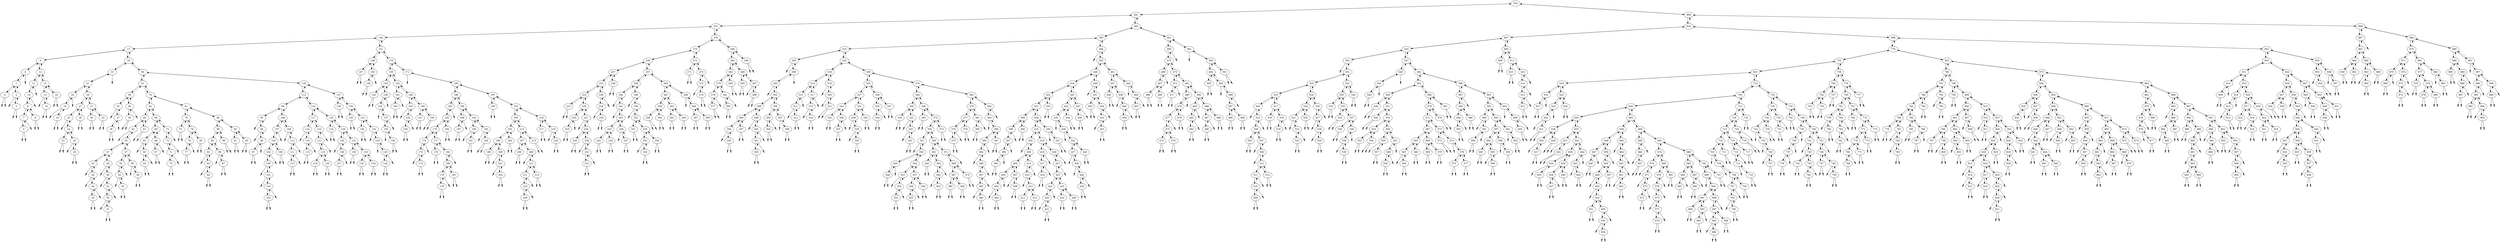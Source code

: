 digraph BST {
	 502 -> 291;
	 502 -> 958;
	 958 -> 502 [style=dashed];
	 958 -> 616;
	 958 -> 968;
	 968 -> 958 [style=dashed];
	 968 -> 967;
	 968 -> 984;
	 984 -> 968 [style=dashed];
	 984 -> 975;
	 984 -> 990;
	 990 -> 984 [style=dashed];
	 990 -> 986;
	 990 -> 991;
	 991 -> 990 [style=dashed];
	 null0 [shape=point];
	 991 -> null0;
	 991 -> 997;
	 997 -> 991 [style=dashed];
	 997 -> 996;
	 997 -> 999;
	 999 -> 997 [style=dashed];
	 999 -> 998;
	 null1 [shape=point];
	 999 -> null1;
	 998 -> 999 [style=dashed];
	 null2 [shape=point];
	 998 -> null2;
	 null3 [shape=point];
	 998 -> null3;
	 996 -> 997 [style=dashed];
	 996 -> 993;
	 null4 [shape=point];
	 996 -> null4;
	 993 -> 996 [style=dashed];
	 993 -> 992;
	 993 -> 994;
	 994 -> 993 [style=dashed];
	 null5 [shape=point];
	 994 -> null5;
	 994 -> 995;
	 995 -> 994 [style=dashed];
	 null6 [shape=point];
	 995 -> null6;
	 null7 [shape=point];
	 995 -> null7;
	 992 -> 993 [style=dashed];
	 null8 [shape=point];
	 992 -> null8;
	 null9 [shape=point];
	 992 -> null9;
	 986 -> 990 [style=dashed];
	 986 -> 985;
	 986 -> 989;
	 989 -> 986 [style=dashed];
	 989 -> 988;
	 null10 [shape=point];
	 989 -> null10;
	 988 -> 989 [style=dashed];
	 988 -> 987;
	 null11 [shape=point];
	 988 -> null11;
	 987 -> 988 [style=dashed];
	 null12 [shape=point];
	 987 -> null12;
	 null13 [shape=point];
	 987 -> null13;
	 985 -> 986 [style=dashed];
	 null14 [shape=point];
	 985 -> null14;
	 null15 [shape=point];
	 985 -> null15;
	 975 -> 984 [style=dashed];
	 975 -> 971;
	 975 -> 981;
	 981 -> 975 [style=dashed];
	 981 -> 977;
	 981 -> 982;
	 982 -> 981 [style=dashed];
	 null16 [shape=point];
	 982 -> null16;
	 982 -> 983;
	 983 -> 982 [style=dashed];
	 null17 [shape=point];
	 983 -> null17;
	 null18 [shape=point];
	 983 -> null18;
	 977 -> 981 [style=dashed];
	 977 -> 976;
	 977 -> 979;
	 979 -> 977 [style=dashed];
	 979 -> 978;
	 979 -> 980;
	 980 -> 979 [style=dashed];
	 null19 [shape=point];
	 980 -> null19;
	 null20 [shape=point];
	 980 -> null20;
	 978 -> 979 [style=dashed];
	 null21 [shape=point];
	 978 -> null21;
	 null22 [shape=point];
	 978 -> null22;
	 976 -> 977 [style=dashed];
	 null23 [shape=point];
	 976 -> null23;
	 null24 [shape=point];
	 976 -> null24;
	 971 -> 975 [style=dashed];
	 971 -> 970;
	 971 -> 974;
	 974 -> 971 [style=dashed];
	 974 -> 973;
	 null25 [shape=point];
	 974 -> null25;
	 973 -> 974 [style=dashed];
	 973 -> 972;
	 null26 [shape=point];
	 973 -> null26;
	 972 -> 973 [style=dashed];
	 null27 [shape=point];
	 972 -> null27;
	 null28 [shape=point];
	 972 -> null28;
	 970 -> 971 [style=dashed];
	 970 -> 969;
	 null29 [shape=point];
	 970 -> null29;
	 969 -> 970 [style=dashed];
	 null30 [shape=point];
	 969 -> null30;
	 null31 [shape=point];
	 969 -> null31;
	 967 -> 968 [style=dashed];
	 967 -> 962;
	 null32 [shape=point];
	 967 -> null32;
	 962 -> 967 [style=dashed];
	 962 -> 960;
	 962 -> 965;
	 965 -> 962 [style=dashed];
	 965 -> 963;
	 965 -> 966;
	 966 -> 965 [style=dashed];
	 null33 [shape=point];
	 966 -> null33;
	 null34 [shape=point];
	 966 -> null34;
	 963 -> 965 [style=dashed];
	 null35 [shape=point];
	 963 -> null35;
	 963 -> 964;
	 964 -> 963 [style=dashed];
	 null36 [shape=point];
	 964 -> null36;
	 null37 [shape=point];
	 964 -> null37;
	 960 -> 962 [style=dashed];
	 960 -> 959;
	 960 -> 961;
	 961 -> 960 [style=dashed];
	 null38 [shape=point];
	 961 -> null38;
	 null39 [shape=point];
	 961 -> null39;
	 959 -> 960 [style=dashed];
	 null40 [shape=point];
	 959 -> null40;
	 null41 [shape=point];
	 959 -> null41;
	 616 -> 958 [style=dashed];
	 616 -> 607;
	 616 -> 908;
	 908 -> 616 [style=dashed];
	 908 -> 778;
	 908 -> 952;
	 952 -> 908 [style=dashed];
	 952 -> 925;
	 952 -> 955;
	 955 -> 952 [style=dashed];
	 955 -> 953;
	 955 -> 956;
	 956 -> 955 [style=dashed];
	 null42 [shape=point];
	 956 -> null42;
	 956 -> 957;
	 957 -> 956 [style=dashed];
	 null43 [shape=point];
	 957 -> null43;
	 null44 [shape=point];
	 957 -> null44;
	 953 -> 955 [style=dashed];
	 null45 [shape=point];
	 953 -> null45;
	 953 -> 954;
	 954 -> 953 [style=dashed];
	 null46 [shape=point];
	 954 -> null46;
	 null47 [shape=point];
	 954 -> null47;
	 925 -> 952 [style=dashed];
	 925 -> 911;
	 925 -> 944;
	 944 -> 925 [style=dashed];
	 944 -> 929;
	 944 -> 947;
	 947 -> 944 [style=dashed];
	 947 -> 945;
	 947 -> 950;
	 950 -> 947 [style=dashed];
	 950 -> 949;
	 950 -> 951;
	 951 -> 950 [style=dashed];
	 null48 [shape=point];
	 951 -> null48;
	 null49 [shape=point];
	 951 -> null49;
	 949 -> 950 [style=dashed];
	 949 -> 948;
	 null50 [shape=point];
	 949 -> null50;
	 948 -> 949 [style=dashed];
	 null51 [shape=point];
	 948 -> null51;
	 null52 [shape=point];
	 948 -> null52;
	 945 -> 947 [style=dashed];
	 null53 [shape=point];
	 945 -> null53;
	 945 -> 946;
	 946 -> 945 [style=dashed];
	 null54 [shape=point];
	 946 -> null54;
	 null55 [shape=point];
	 946 -> null55;
	 929 -> 944 [style=dashed];
	 929 -> 927;
	 929 -> 930;
	 930 -> 929 [style=dashed];
	 null56 [shape=point];
	 930 -> null56;
	 930 -> 943;
	 943 -> 930 [style=dashed];
	 943 -> 940;
	 null57 [shape=point];
	 943 -> null57;
	 940 -> 943 [style=dashed];
	 940 -> 934;
	 940 -> 942;
	 942 -> 940 [style=dashed];
	 942 -> 941;
	 null58 [shape=point];
	 942 -> null58;
	 941 -> 942 [style=dashed];
	 null59 [shape=point];
	 941 -> null59;
	 null60 [shape=point];
	 941 -> null60;
	 934 -> 940 [style=dashed];
	 934 -> 931;
	 934 -> 936;
	 936 -> 934 [style=dashed];
	 936 -> 935;
	 936 -> 939;
	 939 -> 936 [style=dashed];
	 939 -> 937;
	 null61 [shape=point];
	 939 -> null61;
	 937 -> 939 [style=dashed];
	 null62 [shape=point];
	 937 -> null62;
	 937 -> 938;
	 938 -> 937 [style=dashed];
	 null63 [shape=point];
	 938 -> null63;
	 null64 [shape=point];
	 938 -> null64;
	 935 -> 936 [style=dashed];
	 null65 [shape=point];
	 935 -> null65;
	 null66 [shape=point];
	 935 -> null66;
	 931 -> 934 [style=dashed];
	 null67 [shape=point];
	 931 -> null67;
	 931 -> 932;
	 932 -> 931 [style=dashed];
	 null68 [shape=point];
	 932 -> null68;
	 932 -> 933;
	 933 -> 932 [style=dashed];
	 null69 [shape=point];
	 933 -> null69;
	 null70 [shape=point];
	 933 -> null70;
	 927 -> 929 [style=dashed];
	 927 -> 926;
	 927 -> 928;
	 928 -> 927 [style=dashed];
	 null71 [shape=point];
	 928 -> null71;
	 null72 [shape=point];
	 928 -> null72;
	 926 -> 927 [style=dashed];
	 null73 [shape=point];
	 926 -> null73;
	 null74 [shape=point];
	 926 -> null74;
	 911 -> 925 [style=dashed];
	 911 -> 910;
	 911 -> 915;
	 915 -> 911 [style=dashed];
	 915 -> 914;
	 915 -> 920;
	 920 -> 915 [style=dashed];
	 920 -> 917;
	 920 -> 924;
	 924 -> 920 [style=dashed];
	 924 -> 922;
	 null75 [shape=point];
	 924 -> null75;
	 922 -> 924 [style=dashed];
	 922 -> 921;
	 922 -> 923;
	 923 -> 922 [style=dashed];
	 null76 [shape=point];
	 923 -> null76;
	 null77 [shape=point];
	 923 -> null77;
	 921 -> 922 [style=dashed];
	 null78 [shape=point];
	 921 -> null78;
	 null79 [shape=point];
	 921 -> null79;
	 917 -> 920 [style=dashed];
	 917 -> 916;
	 917 -> 918;
	 918 -> 917 [style=dashed];
	 null80 [shape=point];
	 918 -> null80;
	 918 -> 919;
	 919 -> 918 [style=dashed];
	 null81 [shape=point];
	 919 -> null81;
	 null82 [shape=point];
	 919 -> null82;
	 916 -> 917 [style=dashed];
	 null83 [shape=point];
	 916 -> null83;
	 null84 [shape=point];
	 916 -> null84;
	 914 -> 915 [style=dashed];
	 914 -> 912;
	 null85 [shape=point];
	 914 -> null85;
	 912 -> 914 [style=dashed];
	 null86 [shape=point];
	 912 -> null86;
	 912 -> 913;
	 913 -> 912 [style=dashed];
	 null87 [shape=point];
	 913 -> null87;
	 null88 [shape=point];
	 913 -> null88;
	 910 -> 911 [style=dashed];
	 910 -> 909;
	 null89 [shape=point];
	 910 -> null89;
	 909 -> 910 [style=dashed];
	 null90 [shape=point];
	 909 -> null90;
	 null91 [shape=point];
	 909 -> null91;
	 778 -> 908 [style=dashed];
	 778 -> 752;
	 778 -> 833;
	 833 -> 778 [style=dashed];
	 833 -> 794;
	 833 -> 875;
	 875 -> 833 [style=dashed];
	 875 -> 839;
	 875 -> 882;
	 882 -> 875 [style=dashed];
	 882 -> 881;
	 882 -> 888;
	 888 -> 882 [style=dashed];
	 888 -> 883;
	 888 -> 897;
	 897 -> 888 [style=dashed];
	 897 -> 890;
	 897 -> 901;
	 901 -> 897 [style=dashed];
	 901 -> 898;
	 901 -> 903;
	 903 -> 901 [style=dashed];
	 903 -> 902;
	 903 -> 904;
	 904 -> 903 [style=dashed];
	 null92 [shape=point];
	 904 -> null92;
	 904 -> 907;
	 907 -> 904 [style=dashed];
	 907 -> 906;
	 null93 [shape=point];
	 907 -> null93;
	 906 -> 907 [style=dashed];
	 906 -> 905;
	 null94 [shape=point];
	 906 -> null94;
	 905 -> 906 [style=dashed];
	 null95 [shape=point];
	 905 -> null95;
	 null96 [shape=point];
	 905 -> null96;
	 902 -> 903 [style=dashed];
	 null97 [shape=point];
	 902 -> null97;
	 null98 [shape=point];
	 902 -> null98;
	 898 -> 901 [style=dashed];
	 null99 [shape=point];
	 898 -> null99;
	 898 -> 900;
	 900 -> 898 [style=dashed];
	 900 -> 899;
	 null100 [shape=point];
	 900 -> null100;
	 899 -> 900 [style=dashed];
	 null101 [shape=point];
	 899 -> null101;
	 null102 [shape=point];
	 899 -> null102;
	 890 -> 897 [style=dashed];
	 890 -> 889;
	 890 -> 896;
	 896 -> 890 [style=dashed];
	 896 -> 895;
	 null103 [shape=point];
	 896 -> null103;
	 895 -> 896 [style=dashed];
	 895 -> 891;
	 null104 [shape=point];
	 895 -> null104;
	 891 -> 895 [style=dashed];
	 null105 [shape=point];
	 891 -> null105;
	 891 -> 893;
	 893 -> 891 [style=dashed];
	 893 -> 892;
	 893 -> 894;
	 894 -> 893 [style=dashed];
	 null106 [shape=point];
	 894 -> null106;
	 null107 [shape=point];
	 894 -> null107;
	 892 -> 893 [style=dashed];
	 null108 [shape=point];
	 892 -> null108;
	 null109 [shape=point];
	 892 -> null109;
	 889 -> 890 [style=dashed];
	 null110 [shape=point];
	 889 -> null110;
	 null111 [shape=point];
	 889 -> null111;
	 883 -> 888 [style=dashed];
	 null112 [shape=point];
	 883 -> null112;
	 883 -> 886;
	 886 -> 883 [style=dashed];
	 886 -> 884;
	 886 -> 887;
	 887 -> 886 [style=dashed];
	 null113 [shape=point];
	 887 -> null113;
	 null114 [shape=point];
	 887 -> null114;
	 884 -> 886 [style=dashed];
	 null115 [shape=point];
	 884 -> null115;
	 884 -> 885;
	 885 -> 884 [style=dashed];
	 null116 [shape=point];
	 885 -> null116;
	 null117 [shape=point];
	 885 -> null117;
	 881 -> 882 [style=dashed];
	 881 -> 879;
	 null118 [shape=point];
	 881 -> null118;
	 879 -> 881 [style=dashed];
	 879 -> 878;
	 879 -> 880;
	 880 -> 879 [style=dashed];
	 null119 [shape=point];
	 880 -> null119;
	 null120 [shape=point];
	 880 -> null120;
	 878 -> 879 [style=dashed];
	 878 -> 876;
	 null121 [shape=point];
	 878 -> null121;
	 876 -> 878 [style=dashed];
	 null122 [shape=point];
	 876 -> null122;
	 876 -> 877;
	 877 -> 876 [style=dashed];
	 null123 [shape=point];
	 877 -> null123;
	 null124 [shape=point];
	 877 -> null124;
	 839 -> 875 [style=dashed];
	 839 -> 836;
	 839 -> 854;
	 854 -> 839 [style=dashed];
	 854 -> 848;
	 854 -> 860;
	 860 -> 854 [style=dashed];
	 860 -> 855;
	 860 -> 871;
	 871 -> 860 [style=dashed];
	 871 -> 865;
	 871 -> 873;
	 873 -> 871 [style=dashed];
	 873 -> 872;
	 873 -> 874;
	 874 -> 873 [style=dashed];
	 null125 [shape=point];
	 874 -> null125;
	 null126 [shape=point];
	 874 -> null126;
	 872 -> 873 [style=dashed];
	 null127 [shape=point];
	 872 -> null127;
	 null128 [shape=point];
	 872 -> null128;
	 865 -> 871 [style=dashed];
	 865 -> 864;
	 865 -> 868;
	 868 -> 865 [style=dashed];
	 868 -> 866;
	 868 -> 869;
	 869 -> 868 [style=dashed];
	 null129 [shape=point];
	 869 -> null129;
	 869 -> 870;
	 870 -> 869 [style=dashed];
	 null130 [shape=point];
	 870 -> null130;
	 null131 [shape=point];
	 870 -> null131;
	 866 -> 868 [style=dashed];
	 null132 [shape=point];
	 866 -> null132;
	 866 -> 867;
	 867 -> 866 [style=dashed];
	 null133 [shape=point];
	 867 -> null133;
	 null134 [shape=point];
	 867 -> null134;
	 864 -> 865 [style=dashed];
	 864 -> 861;
	 null135 [shape=point];
	 864 -> null135;
	 861 -> 864 [style=dashed];
	 null136 [shape=point];
	 861 -> null136;
	 861 -> 863;
	 863 -> 861 [style=dashed];
	 863 -> 862;
	 null137 [shape=point];
	 863 -> null137;
	 862 -> 863 [style=dashed];
	 null138 [shape=point];
	 862 -> null138;
	 null139 [shape=point];
	 862 -> null139;
	 855 -> 860 [style=dashed];
	 null140 [shape=point];
	 855 -> null140;
	 855 -> 859;
	 859 -> 855 [style=dashed];
	 859 -> 856;
	 null141 [shape=point];
	 859 -> null141;
	 856 -> 859 [style=dashed];
	 null142 [shape=point];
	 856 -> null142;
	 856 -> 857;
	 857 -> 856 [style=dashed];
	 null143 [shape=point];
	 857 -> null143;
	 857 -> 858;
	 858 -> 857 [style=dashed];
	 null144 [shape=point];
	 858 -> null144;
	 null145 [shape=point];
	 858 -> null145;
	 848 -> 854 [style=dashed];
	 848 -> 846;
	 848 -> 851;
	 851 -> 848 [style=dashed];
	 851 -> 849;
	 851 -> 852;
	 852 -> 851 [style=dashed];
	 null146 [shape=point];
	 852 -> null146;
	 852 -> 853;
	 853 -> 852 [style=dashed];
	 null147 [shape=point];
	 853 -> null147;
	 null148 [shape=point];
	 853 -> null148;
	 849 -> 851 [style=dashed];
	 null149 [shape=point];
	 849 -> null149;
	 849 -> 850;
	 850 -> 849 [style=dashed];
	 null150 [shape=point];
	 850 -> null150;
	 null151 [shape=point];
	 850 -> null151;
	 846 -> 848 [style=dashed];
	 846 -> 840;
	 846 -> 847;
	 847 -> 846 [style=dashed];
	 null152 [shape=point];
	 847 -> null152;
	 null153 [shape=point];
	 847 -> null153;
	 840 -> 846 [style=dashed];
	 null154 [shape=point];
	 840 -> null154;
	 840 -> 842;
	 842 -> 840 [style=dashed];
	 842 -> 841;
	 842 -> 844;
	 844 -> 842 [style=dashed];
	 844 -> 843;
	 844 -> 845;
	 845 -> 844 [style=dashed];
	 null155 [shape=point];
	 845 -> null155;
	 null156 [shape=point];
	 845 -> null156;
	 843 -> 844 [style=dashed];
	 null157 [shape=point];
	 843 -> null157;
	 null158 [shape=point];
	 843 -> null158;
	 841 -> 842 [style=dashed];
	 null159 [shape=point];
	 841 -> null159;
	 null160 [shape=point];
	 841 -> null160;
	 836 -> 839 [style=dashed];
	 836 -> 835;
	 836 -> 837;
	 837 -> 836 [style=dashed];
	 null161 [shape=point];
	 837 -> null161;
	 837 -> 838;
	 838 -> 837 [style=dashed];
	 null162 [shape=point];
	 838 -> null162;
	 null163 [shape=point];
	 838 -> null163;
	 835 -> 836 [style=dashed];
	 835 -> 834;
	 null164 [shape=point];
	 835 -> null164;
	 834 -> 835 [style=dashed];
	 null165 [shape=point];
	 834 -> null165;
	 null166 [shape=point];
	 834 -> null166;
	 794 -> 833 [style=dashed];
	 794 -> 791;
	 794 -> 796;
	 796 -> 794 [style=dashed];
	 796 -> 795;
	 796 -> 809;
	 809 -> 796 [style=dashed];
	 809 -> 806;
	 809 -> 812;
	 812 -> 809 [style=dashed];
	 812 -> 810;
	 812 -> 827;
	 827 -> 812 [style=dashed];
	 827 -> 826;
	 827 -> 831;
	 831 -> 827 [style=dashed];
	 831 -> 830;
	 831 -> 832;
	 832 -> 831 [style=dashed];
	 null167 [shape=point];
	 832 -> null167;
	 null168 [shape=point];
	 832 -> null168;
	 830 -> 831 [style=dashed];
	 830 -> 829;
	 null169 [shape=point];
	 830 -> null169;
	 829 -> 830 [style=dashed];
	 829 -> 828;
	 null170 [shape=point];
	 829 -> null170;
	 828 -> 829 [style=dashed];
	 null171 [shape=point];
	 828 -> null171;
	 null172 [shape=point];
	 828 -> null172;
	 826 -> 827 [style=dashed];
	 826 -> 824;
	 null173 [shape=point];
	 826 -> null173;
	 824 -> 826 [style=dashed];
	 824 -> 816;
	 824 -> 825;
	 825 -> 824 [style=dashed];
	 null174 [shape=point];
	 825 -> null174;
	 null175 [shape=point];
	 825 -> null175;
	 816 -> 824 [style=dashed];
	 816 -> 813;
	 816 -> 819;
	 819 -> 816 [style=dashed];
	 819 -> 817;
	 819 -> 823;
	 823 -> 819 [style=dashed];
	 823 -> 822;
	 null176 [shape=point];
	 823 -> null176;
	 822 -> 823 [style=dashed];
	 822 -> 820;
	 null177 [shape=point];
	 822 -> null177;
	 820 -> 822 [style=dashed];
	 null178 [shape=point];
	 820 -> null178;
	 820 -> 821;
	 821 -> 820 [style=dashed];
	 null179 [shape=point];
	 821 -> null179;
	 null180 [shape=point];
	 821 -> null180;
	 817 -> 819 [style=dashed];
	 null181 [shape=point];
	 817 -> null181;
	 817 -> 818;
	 818 -> 817 [style=dashed];
	 null182 [shape=point];
	 818 -> null182;
	 null183 [shape=point];
	 818 -> null183;
	 813 -> 816 [style=dashed];
	 null184 [shape=point];
	 813 -> null184;
	 813 -> 814;
	 814 -> 813 [style=dashed];
	 null185 [shape=point];
	 814 -> null185;
	 814 -> 815;
	 815 -> 814 [style=dashed];
	 null186 [shape=point];
	 815 -> null186;
	 null187 [shape=point];
	 815 -> null187;
	 810 -> 812 [style=dashed];
	 null188 [shape=point];
	 810 -> null188;
	 810 -> 811;
	 811 -> 810 [style=dashed];
	 null189 [shape=point];
	 811 -> null189;
	 null190 [shape=point];
	 811 -> null190;
	 806 -> 809 [style=dashed];
	 806 -> 801;
	 806 -> 807;
	 807 -> 806 [style=dashed];
	 null191 [shape=point];
	 807 -> null191;
	 807 -> 808;
	 808 -> 807 [style=dashed];
	 null192 [shape=point];
	 808 -> null192;
	 null193 [shape=point];
	 808 -> null193;
	 801 -> 806 [style=dashed];
	 801 -> 798;
	 801 -> 804;
	 804 -> 801 [style=dashed];
	 804 -> 802;
	 804 -> 805;
	 805 -> 804 [style=dashed];
	 null194 [shape=point];
	 805 -> null194;
	 null195 [shape=point];
	 805 -> null195;
	 802 -> 804 [style=dashed];
	 null196 [shape=point];
	 802 -> null196;
	 802 -> 803;
	 803 -> 802 [style=dashed];
	 null197 [shape=point];
	 803 -> null197;
	 null198 [shape=point];
	 803 -> null198;
	 798 -> 801 [style=dashed];
	 798 -> 797;
	 798 -> 799;
	 799 -> 798 [style=dashed];
	 null199 [shape=point];
	 799 -> null199;
	 799 -> 800;
	 800 -> 799 [style=dashed];
	 null200 [shape=point];
	 800 -> null200;
	 null201 [shape=point];
	 800 -> null201;
	 797 -> 798 [style=dashed];
	 null202 [shape=point];
	 797 -> null202;
	 null203 [shape=point];
	 797 -> null203;
	 795 -> 796 [style=dashed];
	 null204 [shape=point];
	 795 -> null204;
	 null205 [shape=point];
	 795 -> null205;
	 791 -> 794 [style=dashed];
	 791 -> 789;
	 791 -> 792;
	 792 -> 791 [style=dashed];
	 null206 [shape=point];
	 792 -> null206;
	 792 -> 793;
	 793 -> 792 [style=dashed];
	 null207 [shape=point];
	 793 -> null207;
	 null208 [shape=point];
	 793 -> null208;
	 789 -> 791 [style=dashed];
	 789 -> 784;
	 789 -> 790;
	 790 -> 789 [style=dashed];
	 null209 [shape=point];
	 790 -> null209;
	 null210 [shape=point];
	 790 -> null210;
	 784 -> 789 [style=dashed];
	 784 -> 780;
	 784 -> 786;
	 786 -> 784 [style=dashed];
	 786 -> 785;
	 786 -> 788;
	 788 -> 786 [style=dashed];
	 788 -> 787;
	 null211 [shape=point];
	 788 -> null211;
	 787 -> 788 [style=dashed];
	 null212 [shape=point];
	 787 -> null212;
	 null213 [shape=point];
	 787 -> null213;
	 785 -> 786 [style=dashed];
	 null214 [shape=point];
	 785 -> null214;
	 null215 [shape=point];
	 785 -> null215;
	 780 -> 784 [style=dashed];
	 780 -> 779;
	 780 -> 781;
	 781 -> 780 [style=dashed];
	 null216 [shape=point];
	 781 -> null216;
	 781 -> 782;
	 782 -> 781 [style=dashed];
	 null217 [shape=point];
	 782 -> null217;
	 782 -> 783;
	 783 -> 782 [style=dashed];
	 null218 [shape=point];
	 783 -> null218;
	 null219 [shape=point];
	 783 -> null219;
	 779 -> 780 [style=dashed];
	 null220 [shape=point];
	 779 -> null220;
	 null221 [shape=point];
	 779 -> null221;
	 752 -> 778 [style=dashed];
	 752 -> 625;
	 752 -> 758;
	 758 -> 752 [style=dashed];
	 758 -> 756;
	 758 -> 776;
	 776 -> 758 [style=dashed];
	 776 -> 765;
	 776 -> 777;
	 777 -> 776 [style=dashed];
	 null222 [shape=point];
	 777 -> null222;
	 null223 [shape=point];
	 777 -> null223;
	 765 -> 776 [style=dashed];
	 765 -> 761;
	 765 -> 767;
	 767 -> 765 [style=dashed];
	 767 -> 766;
	 767 -> 774;
	 774 -> 767 [style=dashed];
	 774 -> 772;
	 774 -> 775;
	 775 -> 774 [style=dashed];
	 null224 [shape=point];
	 775 -> null224;
	 null225 [shape=point];
	 775 -> null225;
	 772 -> 774 [style=dashed];
	 772 -> 770;
	 772 -> 773;
	 773 -> 772 [style=dashed];
	 null226 [shape=point];
	 773 -> null226;
	 null227 [shape=point];
	 773 -> null227;
	 770 -> 772 [style=dashed];
	 770 -> 769;
	 770 -> 771;
	 771 -> 770 [style=dashed];
	 null228 [shape=point];
	 771 -> null228;
	 null229 [shape=point];
	 771 -> null229;
	 769 -> 770 [style=dashed];
	 769 -> 768;
	 null230 [shape=point];
	 769 -> null230;
	 768 -> 769 [style=dashed];
	 null231 [shape=point];
	 768 -> null231;
	 null232 [shape=point];
	 768 -> null232;
	 766 -> 767 [style=dashed];
	 null233 [shape=point];
	 766 -> null233;
	 null234 [shape=point];
	 766 -> null234;
	 761 -> 765 [style=dashed];
	 761 -> 759;
	 761 -> 764;
	 764 -> 761 [style=dashed];
	 764 -> 763;
	 null235 [shape=point];
	 764 -> null235;
	 763 -> 764 [style=dashed];
	 763 -> 762;
	 null236 [shape=point];
	 763 -> null236;
	 762 -> 763 [style=dashed];
	 null237 [shape=point];
	 762 -> null237;
	 null238 [shape=point];
	 762 -> null238;
	 759 -> 761 [style=dashed];
	 null239 [shape=point];
	 759 -> null239;
	 759 -> 760;
	 760 -> 759 [style=dashed];
	 null240 [shape=point];
	 760 -> null240;
	 null241 [shape=point];
	 760 -> null241;
	 756 -> 758 [style=dashed];
	 756 -> 754;
	 756 -> 757;
	 757 -> 756 [style=dashed];
	 null242 [shape=point];
	 757 -> null242;
	 null243 [shape=point];
	 757 -> null243;
	 754 -> 756 [style=dashed];
	 754 -> 753;
	 754 -> 755;
	 755 -> 754 [style=dashed];
	 null244 [shape=point];
	 755 -> null244;
	 null245 [shape=point];
	 755 -> null245;
	 753 -> 754 [style=dashed];
	 null246 [shape=point];
	 753 -> null246;
	 null247 [shape=point];
	 753 -> null247;
	 625 -> 752 [style=dashed];
	 625 -> 619;
	 625 -> 723;
	 723 -> 625 [style=dashed];
	 723 -> 702;
	 723 -> 733;
	 733 -> 723 [style=dashed];
	 733 -> 730;
	 733 -> 735;
	 735 -> 733 [style=dashed];
	 735 -> 734;
	 735 -> 740;
	 740 -> 735 [style=dashed];
	 740 -> 739;
	 740 -> 746;
	 746 -> 740 [style=dashed];
	 746 -> 741;
	 746 -> 751;
	 751 -> 746 [style=dashed];
	 751 -> 748;
	 null248 [shape=point];
	 751 -> null248;
	 748 -> 751 [style=dashed];
	 748 -> 747;
	 748 -> 749;
	 749 -> 748 [style=dashed];
	 null249 [shape=point];
	 749 -> null249;
	 749 -> 750;
	 750 -> 749 [style=dashed];
	 null250 [shape=point];
	 750 -> null250;
	 null251 [shape=point];
	 750 -> null251;
	 747 -> 748 [style=dashed];
	 null252 [shape=point];
	 747 -> null252;
	 null253 [shape=point];
	 747 -> null253;
	 741 -> 746 [style=dashed];
	 null254 [shape=point];
	 741 -> null254;
	 741 -> 743;
	 743 -> 741 [style=dashed];
	 743 -> 742;
	 743 -> 745;
	 745 -> 743 [style=dashed];
	 745 -> 744;
	 null255 [shape=point];
	 745 -> null255;
	 744 -> 745 [style=dashed];
	 null256 [shape=point];
	 744 -> null256;
	 null257 [shape=point];
	 744 -> null257;
	 742 -> 743 [style=dashed];
	 null258 [shape=point];
	 742 -> null258;
	 null259 [shape=point];
	 742 -> null259;
	 739 -> 740 [style=dashed];
	 739 -> 738;
	 null260 [shape=point];
	 739 -> null260;
	 738 -> 739 [style=dashed];
	 738 -> 737;
	 null261 [shape=point];
	 738 -> null261;
	 737 -> 738 [style=dashed];
	 737 -> 736;
	 null262 [shape=point];
	 737 -> null262;
	 736 -> 737 [style=dashed];
	 null263 [shape=point];
	 736 -> null263;
	 null264 [shape=point];
	 736 -> null264;
	 734 -> 735 [style=dashed];
	 null265 [shape=point];
	 734 -> null265;
	 null266 [shape=point];
	 734 -> null266;
	 730 -> 733 [style=dashed];
	 730 -> 728;
	 730 -> 732;
	 732 -> 730 [style=dashed];
	 732 -> 731;
	 null267 [shape=point];
	 732 -> null267;
	 731 -> 732 [style=dashed];
	 null268 [shape=point];
	 731 -> null268;
	 null269 [shape=point];
	 731 -> null269;
	 728 -> 730 [style=dashed];
	 728 -> 724;
	 728 -> 729;
	 729 -> 728 [style=dashed];
	 null270 [shape=point];
	 729 -> null270;
	 null271 [shape=point];
	 729 -> null271;
	 724 -> 728 [style=dashed];
	 null272 [shape=point];
	 724 -> null272;
	 724 -> 725;
	 725 -> 724 [style=dashed];
	 null273 [shape=point];
	 725 -> null273;
	 725 -> 726;
	 726 -> 725 [style=dashed];
	 null274 [shape=point];
	 726 -> null274;
	 726 -> 727;
	 727 -> 726 [style=dashed];
	 null275 [shape=point];
	 727 -> null275;
	 null276 [shape=point];
	 727 -> null276;
	 702 -> 723 [style=dashed];
	 702 -> 645;
	 702 -> 721;
	 721 -> 702 [style=dashed];
	 721 -> 718;
	 721 -> 722;
	 722 -> 721 [style=dashed];
	 null277 [shape=point];
	 722 -> null277;
	 null278 [shape=point];
	 722 -> null278;
	 718 -> 721 [style=dashed];
	 718 -> 712;
	 718 -> 720;
	 720 -> 718 [style=dashed];
	 720 -> 719;
	 null279 [shape=point];
	 720 -> null279;
	 719 -> 720 [style=dashed];
	 null280 [shape=point];
	 719 -> null280;
	 null281 [shape=point];
	 719 -> null281;
	 712 -> 718 [style=dashed];
	 712 -> 710;
	 712 -> 716;
	 716 -> 712 [style=dashed];
	 716 -> 715;
	 716 -> 717;
	 717 -> 716 [style=dashed];
	 null282 [shape=point];
	 717 -> null282;
	 null283 [shape=point];
	 717 -> null283;
	 715 -> 716 [style=dashed];
	 715 -> 713;
	 null284 [shape=point];
	 715 -> null284;
	 713 -> 715 [style=dashed];
	 null285 [shape=point];
	 713 -> null285;
	 713 -> 714;
	 714 -> 713 [style=dashed];
	 null286 [shape=point];
	 714 -> null286;
	 null287 [shape=point];
	 714 -> null287;
	 710 -> 712 [style=dashed];
	 710 -> 703;
	 710 -> 711;
	 711 -> 710 [style=dashed];
	 null288 [shape=point];
	 711 -> null288;
	 null289 [shape=point];
	 711 -> null289;
	 703 -> 710 [style=dashed];
	 null290 [shape=point];
	 703 -> null290;
	 703 -> 704;
	 704 -> 703 [style=dashed];
	 null291 [shape=point];
	 704 -> null291;
	 704 -> 708;
	 708 -> 704 [style=dashed];
	 708 -> 707;
	 708 -> 709;
	 709 -> 708 [style=dashed];
	 null292 [shape=point];
	 709 -> null292;
	 null293 [shape=point];
	 709 -> null293;
	 707 -> 708 [style=dashed];
	 707 -> 705;
	 null294 [shape=point];
	 707 -> null294;
	 705 -> 707 [style=dashed];
	 null295 [shape=point];
	 705 -> null295;
	 705 -> 706;
	 706 -> 705 [style=dashed];
	 null296 [shape=point];
	 706 -> null296;
	 null297 [shape=point];
	 706 -> null297;
	 645 -> 702 [style=dashed];
	 645 -> 630;
	 645 -> 665;
	 665 -> 645 [style=dashed];
	 665 -> 659;
	 665 -> 669;
	 669 -> 665 [style=dashed];
	 669 -> 668;
	 669 -> 682;
	 682 -> 669 [style=dashed];
	 682 -> 674;
	 682 -> 688;
	 688 -> 682 [style=dashed];
	 688 -> 685;
	 688 -> 700;
	 700 -> 688 [style=dashed];
	 700 -> 689;
	 700 -> 701;
	 701 -> 700 [style=dashed];
	 null298 [shape=point];
	 701 -> null298;
	 null299 [shape=point];
	 701 -> null299;
	 689 -> 700 [style=dashed];
	 null300 [shape=point];
	 689 -> null300;
	 689 -> 694;
	 694 -> 689 [style=dashed];
	 694 -> 691;
	 694 -> 699;
	 699 -> 694 [style=dashed];
	 699 -> 697;
	 null301 [shape=point];
	 699 -> null301;
	 697 -> 699 [style=dashed];
	 697 -> 695;
	 697 -> 698;
	 698 -> 697 [style=dashed];
	 null302 [shape=point];
	 698 -> null302;
	 null303 [shape=point];
	 698 -> null303;
	 695 -> 697 [style=dashed];
	 null304 [shape=point];
	 695 -> null304;
	 695 -> 696;
	 696 -> 695 [style=dashed];
	 null305 [shape=point];
	 696 -> null305;
	 null306 [shape=point];
	 696 -> null306;
	 691 -> 694 [style=dashed];
	 691 -> 690;
	 691 -> 693;
	 693 -> 691 [style=dashed];
	 693 -> 692;
	 null307 [shape=point];
	 693 -> null307;
	 692 -> 693 [style=dashed];
	 null308 [shape=point];
	 692 -> null308;
	 null309 [shape=point];
	 692 -> null309;
	 690 -> 691 [style=dashed];
	 null310 [shape=point];
	 690 -> null310;
	 null311 [shape=point];
	 690 -> null311;
	 685 -> 688 [style=dashed];
	 685 -> 684;
	 685 -> 687;
	 687 -> 685 [style=dashed];
	 687 -> 686;
	 null312 [shape=point];
	 687 -> null312;
	 686 -> 687 [style=dashed];
	 null313 [shape=point];
	 686 -> null313;
	 null314 [shape=point];
	 686 -> null314;
	 684 -> 685 [style=dashed];
	 684 -> 683;
	 null315 [shape=point];
	 684 -> null315;
	 683 -> 684 [style=dashed];
	 null316 [shape=point];
	 683 -> null316;
	 null317 [shape=point];
	 683 -> null317;
	 674 -> 682 [style=dashed];
	 674 -> 670;
	 674 -> 680;
	 680 -> 674 [style=dashed];
	 680 -> 679;
	 680 -> 681;
	 681 -> 680 [style=dashed];
	 null318 [shape=point];
	 681 -> null318;
	 null319 [shape=point];
	 681 -> null319;
	 679 -> 680 [style=dashed];
	 679 -> 678;
	 null320 [shape=point];
	 679 -> null320;
	 678 -> 679 [style=dashed];
	 678 -> 675;
	 null321 [shape=point];
	 678 -> null321;
	 675 -> 678 [style=dashed];
	 null322 [shape=point];
	 675 -> null322;
	 675 -> 677;
	 677 -> 675 [style=dashed];
	 677 -> 676;
	 null323 [shape=point];
	 677 -> null323;
	 676 -> 677 [style=dashed];
	 null324 [shape=point];
	 676 -> null324;
	 null325 [shape=point];
	 676 -> null325;
	 670 -> 674 [style=dashed];
	 null326 [shape=point];
	 670 -> null326;
	 670 -> 671;
	 671 -> 670 [style=dashed];
	 null327 [shape=point];
	 671 -> null327;
	 671 -> 673;
	 673 -> 671 [style=dashed];
	 673 -> 672;
	 null328 [shape=point];
	 673 -> null328;
	 672 -> 673 [style=dashed];
	 null329 [shape=point];
	 672 -> null329;
	 null330 [shape=point];
	 672 -> null330;
	 668 -> 669 [style=dashed];
	 668 -> 666;
	 null331 [shape=point];
	 668 -> null331;
	 666 -> 668 [style=dashed];
	 null332 [shape=point];
	 666 -> null332;
	 666 -> 667;
	 667 -> 666 [style=dashed];
	 null333 [shape=point];
	 667 -> null333;
	 null334 [shape=point];
	 667 -> null334;
	 659 -> 665 [style=dashed];
	 659 -> 648;
	 659 -> 660;
	 660 -> 659 [style=dashed];
	 null335 [shape=point];
	 660 -> null335;
	 660 -> 664;
	 664 -> 660 [style=dashed];
	 664 -> 663;
	 null336 [shape=point];
	 664 -> null336;
	 663 -> 664 [style=dashed];
	 663 -> 661;
	 null337 [shape=point];
	 663 -> null337;
	 661 -> 663 [style=dashed];
	 null338 [shape=point];
	 661 -> null338;
	 661 -> 662;
	 662 -> 661 [style=dashed];
	 null339 [shape=point];
	 662 -> null339;
	 null340 [shape=point];
	 662 -> null340;
	 648 -> 659 [style=dashed];
	 648 -> 647;
	 648 -> 658;
	 658 -> 648 [style=dashed];
	 658 -> 656;
	 null341 [shape=point];
	 658 -> null341;
	 656 -> 658 [style=dashed];
	 656 -> 649;
	 656 -> 657;
	 657 -> 656 [style=dashed];
	 null342 [shape=point];
	 657 -> null342;
	 null343 [shape=point];
	 657 -> null343;
	 649 -> 656 [style=dashed];
	 null344 [shape=point];
	 649 -> null344;
	 649 -> 650;
	 650 -> 649 [style=dashed];
	 null345 [shape=point];
	 650 -> null345;
	 650 -> 652;
	 652 -> 650 [style=dashed];
	 652 -> 651;
	 652 -> 655;
	 655 -> 652 [style=dashed];
	 655 -> 653;
	 null346 [shape=point];
	 655 -> null346;
	 653 -> 655 [style=dashed];
	 null347 [shape=point];
	 653 -> null347;
	 653 -> 654;
	 654 -> 653 [style=dashed];
	 null348 [shape=point];
	 654 -> null348;
	 null349 [shape=point];
	 654 -> null349;
	 651 -> 652 [style=dashed];
	 null350 [shape=point];
	 651 -> null350;
	 null351 [shape=point];
	 651 -> null351;
	 647 -> 648 [style=dashed];
	 647 -> 646;
	 null352 [shape=point];
	 647 -> null352;
	 646 -> 647 [style=dashed];
	 null353 [shape=point];
	 646 -> null353;
	 null354 [shape=point];
	 646 -> null354;
	 630 -> 645 [style=dashed];
	 630 -> 628;
	 630 -> 633;
	 633 -> 630 [style=dashed];
	 633 -> 631;
	 633 -> 641;
	 641 -> 633 [style=dashed];
	 641 -> 636;
	 641 -> 644;
	 644 -> 641 [style=dashed];
	 644 -> 642;
	 null355 [shape=point];
	 644 -> null355;
	 642 -> 644 [style=dashed];
	 null356 [shape=point];
	 642 -> null356;
	 642 -> 643;
	 643 -> 642 [style=dashed];
	 null357 [shape=point];
	 643 -> null357;
	 null358 [shape=point];
	 643 -> null358;
	 636 -> 641 [style=dashed];
	 636 -> 634;
	 636 -> 639;
	 639 -> 636 [style=dashed];
	 639 -> 638;
	 639 -> 640;
	 640 -> 639 [style=dashed];
	 null359 [shape=point];
	 640 -> null359;
	 null360 [shape=point];
	 640 -> null360;
	 638 -> 639 [style=dashed];
	 638 -> 637;
	 null361 [shape=point];
	 638 -> null361;
	 637 -> 638 [style=dashed];
	 null362 [shape=point];
	 637 -> null362;
	 null363 [shape=point];
	 637 -> null363;
	 634 -> 636 [style=dashed];
	 null364 [shape=point];
	 634 -> null364;
	 634 -> 635;
	 635 -> 634 [style=dashed];
	 null365 [shape=point];
	 635 -> null365;
	 null366 [shape=point];
	 635 -> null366;
	 631 -> 633 [style=dashed];
	 null367 [shape=point];
	 631 -> null367;
	 631 -> 632;
	 632 -> 631 [style=dashed];
	 null368 [shape=point];
	 632 -> null368;
	 null369 [shape=point];
	 632 -> null369;
	 628 -> 630 [style=dashed];
	 628 -> 626;
	 628 -> 629;
	 629 -> 628 [style=dashed];
	 null370 [shape=point];
	 629 -> null370;
	 null371 [shape=point];
	 629 -> null371;
	 626 -> 628 [style=dashed];
	 null372 [shape=point];
	 626 -> null372;
	 626 -> 627;
	 627 -> 626 [style=dashed];
	 null373 [shape=point];
	 627 -> null373;
	 null374 [shape=point];
	 627 -> null374;
	 619 -> 625 [style=dashed];
	 619 -> 618;
	 619 -> 623;
	 623 -> 619 [style=dashed];
	 623 -> 622;
	 623 -> 624;
	 624 -> 623 [style=dashed];
	 null375 [shape=point];
	 624 -> null375;
	 null376 [shape=point];
	 624 -> null376;
	 622 -> 623 [style=dashed];
	 622 -> 620;
	 null377 [shape=point];
	 622 -> null377;
	 620 -> 622 [style=dashed];
	 null378 [shape=point];
	 620 -> null378;
	 620 -> 621;
	 621 -> 620 [style=dashed];
	 null379 [shape=point];
	 621 -> null379;
	 null380 [shape=point];
	 621 -> null380;
	 618 -> 619 [style=dashed];
	 618 -> 617;
	 null381 [shape=point];
	 618 -> null381;
	 617 -> 618 [style=dashed];
	 null382 [shape=point];
	 617 -> null382;
	 null383 [shape=point];
	 617 -> null383;
	 607 -> 616 [style=dashed];
	 607 -> 543;
	 607 -> 609;
	 609 -> 607 [style=dashed];
	 609 -> 608;
	 609 -> 611;
	 611 -> 609 [style=dashed];
	 611 -> 610;
	 611 -> 615;
	 615 -> 611 [style=dashed];
	 615 -> 614;
	 null384 [shape=point];
	 615 -> null384;
	 614 -> 615 [style=dashed];
	 614 -> 613;
	 null385 [shape=point];
	 614 -> null385;
	 613 -> 614 [style=dashed];
	 613 -> 612;
	 null386 [shape=point];
	 613 -> null386;
	 612 -> 613 [style=dashed];
	 null387 [shape=point];
	 612 -> null387;
	 null388 [shape=point];
	 612 -> null388;
	 610 -> 611 [style=dashed];
	 null389 [shape=point];
	 610 -> null389;
	 null390 [shape=point];
	 610 -> null390;
	 608 -> 609 [style=dashed];
	 null391 [shape=point];
	 608 -> null391;
	 null392 [shape=point];
	 608 -> null392;
	 543 -> 607 [style=dashed];
	 543 -> 503;
	 543 -> 547;
	 547 -> 543 [style=dashed];
	 547 -> 546;
	 547 -> 582;
	 582 -> 547 [style=dashed];
	 582 -> 562;
	 582 -> 588;
	 588 -> 582 [style=dashed];
	 588 -> 587;
	 588 -> 603;
	 603 -> 588 [style=dashed];
	 603 -> 592;
	 603 -> 604;
	 604 -> 603 [style=dashed];
	 null393 [shape=point];
	 604 -> null393;
	 604 -> 606;
	 606 -> 604 [style=dashed];
	 606 -> 605;
	 null394 [shape=point];
	 606 -> null394;
	 605 -> 606 [style=dashed];
	 null395 [shape=point];
	 605 -> null395;
	 null396 [shape=point];
	 605 -> null396;
	 592 -> 603 [style=dashed];
	 592 -> 589;
	 592 -> 600;
	 600 -> 592 [style=dashed];
	 600 -> 597;
	 600 -> 601;
	 601 -> 600 [style=dashed];
	 null397 [shape=point];
	 601 -> null397;
	 601 -> 602;
	 602 -> 601 [style=dashed];
	 null398 [shape=point];
	 602 -> null398;
	 null399 [shape=point];
	 602 -> null399;
	 597 -> 600 [style=dashed];
	 597 -> 594;
	 597 -> 598;
	 598 -> 597 [style=dashed];
	 null400 [shape=point];
	 598 -> null400;
	 598 -> 599;
	 599 -> 598 [style=dashed];
	 null401 [shape=point];
	 599 -> null401;
	 null402 [shape=point];
	 599 -> null402;
	 594 -> 597 [style=dashed];
	 594 -> 593;
	 594 -> 595;
	 595 -> 594 [style=dashed];
	 null403 [shape=point];
	 595 -> null403;
	 595 -> 596;
	 596 -> 595 [style=dashed];
	 null404 [shape=point];
	 596 -> null404;
	 null405 [shape=point];
	 596 -> null405;
	 593 -> 594 [style=dashed];
	 null406 [shape=point];
	 593 -> null406;
	 null407 [shape=point];
	 593 -> null407;
	 589 -> 592 [style=dashed];
	 null408 [shape=point];
	 589 -> null408;
	 589 -> 591;
	 591 -> 589 [style=dashed];
	 591 -> 590;
	 null409 [shape=point];
	 591 -> null409;
	 590 -> 591 [style=dashed];
	 null410 [shape=point];
	 590 -> null410;
	 null411 [shape=point];
	 590 -> null411;
	 587 -> 588 [style=dashed];
	 587 -> 585;
	 null412 [shape=point];
	 587 -> null412;
	 585 -> 587 [style=dashed];
	 585 -> 584;
	 585 -> 586;
	 586 -> 585 [style=dashed];
	 null413 [shape=point];
	 586 -> null413;
	 null414 [shape=point];
	 586 -> null414;
	 584 -> 585 [style=dashed];
	 584 -> 583;
	 null415 [shape=point];
	 584 -> null415;
	 583 -> 584 [style=dashed];
	 null416 [shape=point];
	 583 -> null416;
	 null417 [shape=point];
	 583 -> null417;
	 562 -> 582 [style=dashed];
	 562 -> 549;
	 562 -> 580;
	 580 -> 562 [style=dashed];
	 580 -> 578;
	 580 -> 581;
	 581 -> 580 [style=dashed];
	 null418 [shape=point];
	 581 -> null418;
	 null419 [shape=point];
	 581 -> null419;
	 578 -> 580 [style=dashed];
	 578 -> 571;
	 578 -> 579;
	 579 -> 578 [style=dashed];
	 null420 [shape=point];
	 579 -> null420;
	 null421 [shape=point];
	 579 -> null421;
	 571 -> 578 [style=dashed];
	 571 -> 567;
	 571 -> 573;
	 573 -> 571 [style=dashed];
	 573 -> 572;
	 573 -> 574;
	 574 -> 573 [style=dashed];
	 null422 [shape=point];
	 574 -> null422;
	 574 -> 576;
	 576 -> 574 [style=dashed];
	 576 -> 575;
	 576 -> 577;
	 577 -> 576 [style=dashed];
	 null423 [shape=point];
	 577 -> null423;
	 null424 [shape=point];
	 577 -> null424;
	 575 -> 576 [style=dashed];
	 null425 [shape=point];
	 575 -> null425;
	 null426 [shape=point];
	 575 -> null426;
	 572 -> 573 [style=dashed];
	 null427 [shape=point];
	 572 -> null427;
	 null428 [shape=point];
	 572 -> null428;
	 567 -> 571 [style=dashed];
	 567 -> 565;
	 567 -> 569;
	 569 -> 567 [style=dashed];
	 569 -> 568;
	 569 -> 570;
	 570 -> 569 [style=dashed];
	 null429 [shape=point];
	 570 -> null429;
	 null430 [shape=point];
	 570 -> null430;
	 568 -> 569 [style=dashed];
	 null431 [shape=point];
	 568 -> null431;
	 null432 [shape=point];
	 568 -> null432;
	 565 -> 567 [style=dashed];
	 565 -> 563;
	 565 -> 566;
	 566 -> 565 [style=dashed];
	 null433 [shape=point];
	 566 -> null433;
	 null434 [shape=point];
	 566 -> null434;
	 563 -> 565 [style=dashed];
	 null435 [shape=point];
	 563 -> null435;
	 563 -> 564;
	 564 -> 563 [style=dashed];
	 null436 [shape=point];
	 564 -> null436;
	 null437 [shape=point];
	 564 -> null437;
	 549 -> 562 [style=dashed];
	 549 -> 548;
	 549 -> 551;
	 551 -> 549 [style=dashed];
	 551 -> 550;
	 551 -> 555;
	 555 -> 551 [style=dashed];
	 555 -> 553;
	 555 -> 558;
	 558 -> 555 [style=dashed];
	 558 -> 556;
	 558 -> 561;
	 561 -> 558 [style=dashed];
	 561 -> 560;
	 null438 [shape=point];
	 561 -> null438;
	 560 -> 561 [style=dashed];
	 560 -> 559;
	 null439 [shape=point];
	 560 -> null439;
	 559 -> 560 [style=dashed];
	 null440 [shape=point];
	 559 -> null440;
	 null441 [shape=point];
	 559 -> null441;
	 556 -> 558 [style=dashed];
	 null442 [shape=point];
	 556 -> null442;
	 556 -> 557;
	 557 -> 556 [style=dashed];
	 null443 [shape=point];
	 557 -> null443;
	 null444 [shape=point];
	 557 -> null444;
	 553 -> 555 [style=dashed];
	 553 -> 552;
	 553 -> 554;
	 554 -> 553 [style=dashed];
	 null445 [shape=point];
	 554 -> null445;
	 null446 [shape=point];
	 554 -> null446;
	 552 -> 553 [style=dashed];
	 null447 [shape=point];
	 552 -> null447;
	 null448 [shape=point];
	 552 -> null448;
	 550 -> 551 [style=dashed];
	 null449 [shape=point];
	 550 -> null449;
	 null450 [shape=point];
	 550 -> null450;
	 548 -> 549 [style=dashed];
	 null451 [shape=point];
	 548 -> null451;
	 null452 [shape=point];
	 548 -> null452;
	 546 -> 547 [style=dashed];
	 546 -> 545;
	 null453 [shape=point];
	 546 -> null453;
	 545 -> 546 [style=dashed];
	 545 -> 544;
	 null454 [shape=point];
	 545 -> null454;
	 544 -> 545 [style=dashed];
	 null455 [shape=point];
	 544 -> null455;
	 null456 [shape=point];
	 544 -> null456;
	 503 -> 543 [style=dashed];
	 null457 [shape=point];
	 503 -> null457;
	 503 -> 531;
	 531 -> 503 [style=dashed];
	 531 -> 520;
	 531 -> 541;
	 541 -> 531 [style=dashed];
	 541 -> 533;
	 541 -> 542;
	 542 -> 541 [style=dashed];
	 null458 [shape=point];
	 542 -> null458;
	 null459 [shape=point];
	 542 -> null459;
	 533 -> 541 [style=dashed];
	 533 -> 532;
	 533 -> 535;
	 535 -> 533 [style=dashed];
	 535 -> 534;
	 535 -> 537;
	 537 -> 535 [style=dashed];
	 537 -> 536;
	 537 -> 540;
	 540 -> 537 [style=dashed];
	 540 -> 538;
	 null460 [shape=point];
	 540 -> null460;
	 538 -> 540 [style=dashed];
	 null461 [shape=point];
	 538 -> null461;
	 538 -> 539;
	 539 -> 538 [style=dashed];
	 null462 [shape=point];
	 539 -> null462;
	 null463 [shape=point];
	 539 -> null463;
	 536 -> 537 [style=dashed];
	 null464 [shape=point];
	 536 -> null464;
	 null465 [shape=point];
	 536 -> null465;
	 534 -> 535 [style=dashed];
	 null466 [shape=point];
	 534 -> null466;
	 null467 [shape=point];
	 534 -> null467;
	 532 -> 533 [style=dashed];
	 null468 [shape=point];
	 532 -> null468;
	 null469 [shape=point];
	 532 -> null469;
	 520 -> 531 [style=dashed];
	 520 -> 515;
	 520 -> 526;
	 526 -> 520 [style=dashed];
	 526 -> 524;
	 526 -> 530;
	 530 -> 526 [style=dashed];
	 530 -> 527;
	 null470 [shape=point];
	 530 -> null470;
	 527 -> 530 [style=dashed];
	 null471 [shape=point];
	 527 -> null471;
	 527 -> 528;
	 528 -> 527 [style=dashed];
	 null472 [shape=point];
	 528 -> null472;
	 528 -> 529;
	 529 -> 528 [style=dashed];
	 null473 [shape=point];
	 529 -> null473;
	 null474 [shape=point];
	 529 -> null474;
	 524 -> 526 [style=dashed];
	 524 -> 521;
	 524 -> 525;
	 525 -> 524 [style=dashed];
	 null475 [shape=point];
	 525 -> null475;
	 null476 [shape=point];
	 525 -> null476;
	 521 -> 524 [style=dashed];
	 null477 [shape=point];
	 521 -> null477;
	 521 -> 523;
	 523 -> 521 [style=dashed];
	 523 -> 522;
	 null478 [shape=point];
	 523 -> null478;
	 522 -> 523 [style=dashed];
	 null479 [shape=point];
	 522 -> null479;
	 null480 [shape=point];
	 522 -> null480;
	 515 -> 520 [style=dashed];
	 515 -> 504;
	 515 -> 517;
	 517 -> 515 [style=dashed];
	 517 -> 516;
	 517 -> 519;
	 519 -> 517 [style=dashed];
	 519 -> 518;
	 null481 [shape=point];
	 519 -> null481;
	 518 -> 519 [style=dashed];
	 null482 [shape=point];
	 518 -> null482;
	 null483 [shape=point];
	 518 -> null483;
	 516 -> 517 [style=dashed];
	 null484 [shape=point];
	 516 -> null484;
	 null485 [shape=point];
	 516 -> null485;
	 504 -> 515 [style=dashed];
	 null486 [shape=point];
	 504 -> null486;
	 504 -> 514;
	 514 -> 504 [style=dashed];
	 514 -> 506;
	 null487 [shape=point];
	 514 -> null487;
	 506 -> 514 [style=dashed];
	 506 -> 505;
	 506 -> 507;
	 507 -> 506 [style=dashed];
	 null488 [shape=point];
	 507 -> null488;
	 507 -> 508;
	 508 -> 507 [style=dashed];
	 null489 [shape=point];
	 508 -> null489;
	 508 -> 512;
	 512 -> 508 [style=dashed];
	 512 -> 511;
	 512 -> 513;
	 513 -> 512 [style=dashed];
	 null490 [shape=point];
	 513 -> null490;
	 null491 [shape=point];
	 513 -> null491;
	 511 -> 512 [style=dashed];
	 511 -> 510;
	 null492 [shape=point];
	 511 -> null492;
	 510 -> 511 [style=dashed];
	 510 -> 509;
	 null493 [shape=point];
	 510 -> null493;
	 509 -> 510 [style=dashed];
	 null494 [shape=point];
	 509 -> null494;
	 null495 [shape=point];
	 509 -> null495;
	 505 -> 506 [style=dashed];
	 null496 [shape=point];
	 505 -> null496;
	 null497 [shape=point];
	 505 -> null497;
	 291 -> 502 [style=dashed];
	 291 -> 221;
	 291 -> 465;
	 465 -> 291 [style=dashed];
	 465 -> 393;
	 465 -> 491;
	 491 -> 465 [style=dashed];
	 491 -> 490;
	 491 -> 492;
	 492 -> 491 [style=dashed];
	 null498 [shape=point];
	 492 -> null498;
	 492 -> 500;
	 500 -> 492 [style=dashed];
	 500 -> 494;
	 500 -> 501;
	 501 -> 500 [style=dashed];
	 null499 [shape=point];
	 501 -> null499;
	 null500 [shape=point];
	 501 -> null500;
	 494 -> 500 [style=dashed];
	 494 -> 493;
	 494 -> 495;
	 495 -> 494 [style=dashed];
	 null501 [shape=point];
	 495 -> null501;
	 495 -> 499;
	 499 -> 495 [style=dashed];
	 499 -> 497;
	 null502 [shape=point];
	 499 -> null502;
	 497 -> 499 [style=dashed];
	 497 -> 496;
	 497 -> 498;
	 498 -> 497 [style=dashed];
	 null503 [shape=point];
	 498 -> null503;
	 null504 [shape=point];
	 498 -> null504;
	 496 -> 497 [style=dashed];
	 null505 [shape=point];
	 496 -> null505;
	 null506 [shape=point];
	 496 -> null506;
	 493 -> 494 [style=dashed];
	 null507 [shape=point];
	 493 -> null507;
	 null508 [shape=point];
	 493 -> null508;
	 490 -> 491 [style=dashed];
	 490 -> 470;
	 null509 [shape=point];
	 490 -> null509;
	 470 -> 490 [style=dashed];
	 470 -> 469;
	 470 -> 473;
	 473 -> 470 [style=dashed];
	 473 -> 472;
	 473 -> 481;
	 481 -> 473 [style=dashed];
	 481 -> 480;
	 481 -> 485;
	 485 -> 481 [style=dashed];
	 485 -> 484;
	 485 -> 488;
	 488 -> 485 [style=dashed];
	 488 -> 487;
	 488 -> 489;
	 489 -> 488 [style=dashed];
	 null510 [shape=point];
	 489 -> null510;
	 null511 [shape=point];
	 489 -> null511;
	 487 -> 488 [style=dashed];
	 487 -> 486;
	 null512 [shape=point];
	 487 -> null512;
	 486 -> 487 [style=dashed];
	 null513 [shape=point];
	 486 -> null513;
	 null514 [shape=point];
	 486 -> null514;
	 484 -> 485 [style=dashed];
	 484 -> 483;
	 null515 [shape=point];
	 484 -> null515;
	 483 -> 484 [style=dashed];
	 483 -> 482;
	 null516 [shape=point];
	 483 -> null516;
	 482 -> 483 [style=dashed];
	 null517 [shape=point];
	 482 -> null517;
	 null518 [shape=point];
	 482 -> null518;
	 480 -> 481 [style=dashed];
	 480 -> 478;
	 null519 [shape=point];
	 480 -> null519;
	 478 -> 480 [style=dashed];
	 478 -> 477;
	 478 -> 479;
	 479 -> 478 [style=dashed];
	 null520 [shape=point];
	 479 -> null520;
	 null521 [shape=point];
	 479 -> null521;
	 477 -> 478 [style=dashed];
	 477 -> 475;
	 null522 [shape=point];
	 477 -> null522;
	 475 -> 477 [style=dashed];
	 475 -> 474;
	 475 -> 476;
	 476 -> 475 [style=dashed];
	 null523 [shape=point];
	 476 -> null523;
	 null524 [shape=point];
	 476 -> null524;
	 474 -> 475 [style=dashed];
	 null525 [shape=point];
	 474 -> null525;
	 null526 [shape=point];
	 474 -> null526;
	 472 -> 473 [style=dashed];
	 472 -> 471;
	 null527 [shape=point];
	 472 -> null527;
	 471 -> 472 [style=dashed];
	 null528 [shape=point];
	 471 -> null528;
	 null529 [shape=point];
	 471 -> null529;
	 469 -> 470 [style=dashed];
	 469 -> 467;
	 null530 [shape=point];
	 469 -> null530;
	 467 -> 469 [style=dashed];
	 467 -> 466;
	 467 -> 468;
	 468 -> 467 [style=dashed];
	 null531 [shape=point];
	 468 -> null531;
	 null532 [shape=point];
	 468 -> null532;
	 466 -> 467 [style=dashed];
	 null533 [shape=point];
	 466 -> null533;
	 null534 [shape=point];
	 466 -> null534;
	 393 -> 465 [style=dashed];
	 393 -> 310;
	 393 -> 394;
	 394 -> 393 [style=dashed];
	 null535 [shape=point];
	 394 -> null535;
	 394 -> 455;
	 455 -> 394 [style=dashed];
	 455 -> 448;
	 455 -> 461;
	 461 -> 455 [style=dashed];
	 461 -> 457;
	 461 -> 462;
	 462 -> 461 [style=dashed];
	 null536 [shape=point];
	 462 -> null536;
	 462 -> 464;
	 464 -> 462 [style=dashed];
	 464 -> 463;
	 null537 [shape=point];
	 464 -> null537;
	 463 -> 464 [style=dashed];
	 null538 [shape=point];
	 463 -> null538;
	 null539 [shape=point];
	 463 -> null539;
	 457 -> 461 [style=dashed];
	 457 -> 456;
	 457 -> 458;
	 458 -> 457 [style=dashed];
	 null540 [shape=point];
	 458 -> null540;
	 458 -> 460;
	 460 -> 458 [style=dashed];
	 460 -> 459;
	 null541 [shape=point];
	 460 -> null541;
	 459 -> 460 [style=dashed];
	 null542 [shape=point];
	 459 -> null542;
	 null543 [shape=point];
	 459 -> null543;
	 456 -> 457 [style=dashed];
	 null544 [shape=point];
	 456 -> null544;
	 null545 [shape=point];
	 456 -> null545;
	 448 -> 455 [style=dashed];
	 448 -> 434;
	 448 -> 449;
	 449 -> 448 [style=dashed];
	 null546 [shape=point];
	 449 -> null546;
	 449 -> 451;
	 451 -> 449 [style=dashed];
	 451 -> 450;
	 451 -> 454;
	 454 -> 451 [style=dashed];
	 454 -> 452;
	 null547 [shape=point];
	 454 -> null547;
	 452 -> 454 [style=dashed];
	 null548 [shape=point];
	 452 -> null548;
	 452 -> 453;
	 453 -> 452 [style=dashed];
	 null549 [shape=point];
	 453 -> null549;
	 null550 [shape=point];
	 453 -> null550;
	 450 -> 451 [style=dashed];
	 null551 [shape=point];
	 450 -> null551;
	 null552 [shape=point];
	 450 -> null552;
	 434 -> 448 [style=dashed];
	 434 -> 432;
	 434 -> 445;
	 445 -> 434 [style=dashed];
	 445 -> 443;
	 445 -> 447;
	 447 -> 445 [style=dashed];
	 447 -> 446;
	 null553 [shape=point];
	 447 -> null553;
	 446 -> 447 [style=dashed];
	 null554 [shape=point];
	 446 -> null554;
	 null555 [shape=point];
	 446 -> null555;
	 443 -> 445 [style=dashed];
	 443 -> 435;
	 443 -> 444;
	 444 -> 443 [style=dashed];
	 null556 [shape=point];
	 444 -> null556;
	 null557 [shape=point];
	 444 -> null557;
	 435 -> 443 [style=dashed];
	 null558 [shape=point];
	 435 -> null558;
	 435 -> 436;
	 436 -> 435 [style=dashed];
	 null559 [shape=point];
	 436 -> null559;
	 436 -> 441;
	 441 -> 436 [style=dashed];
	 441 -> 437;
	 441 -> 442;
	 442 -> 441 [style=dashed];
	 null560 [shape=point];
	 442 -> null560;
	 null561 [shape=point];
	 442 -> null561;
	 437 -> 441 [style=dashed];
	 null562 [shape=point];
	 437 -> null562;
	 437 -> 438;
	 438 -> 437 [style=dashed];
	 null563 [shape=point];
	 438 -> null563;
	 438 -> 440;
	 440 -> 438 [style=dashed];
	 440 -> 439;
	 null564 [shape=point];
	 440 -> null564;
	 439 -> 440 [style=dashed];
	 null565 [shape=point];
	 439 -> null565;
	 null566 [shape=point];
	 439 -> null566;
	 432 -> 434 [style=dashed];
	 432 -> 401;
	 432 -> 433;
	 433 -> 432 [style=dashed];
	 null567 [shape=point];
	 433 -> null567;
	 null568 [shape=point];
	 433 -> null568;
	 401 -> 432 [style=dashed];
	 401 -> 399;
	 401 -> 429;
	 429 -> 401 [style=dashed];
	 429 -> 415;
	 429 -> 430;
	 430 -> 429 [style=dashed];
	 null569 [shape=point];
	 430 -> null569;
	 430 -> 431;
	 431 -> 430 [style=dashed];
	 null570 [shape=point];
	 431 -> null570;
	 null571 [shape=point];
	 431 -> null571;
	 415 -> 429 [style=dashed];
	 415 -> 402;
	 415 -> 419;
	 419 -> 415 [style=dashed];
	 419 -> 418;
	 419 -> 428;
	 428 -> 419 [style=dashed];
	 428 -> 427;
	 null572 [shape=point];
	 428 -> null572;
	 427 -> 428 [style=dashed];
	 427 -> 423;
	 null573 [shape=point];
	 427 -> null573;
	 423 -> 427 [style=dashed];
	 423 -> 422;
	 423 -> 425;
	 425 -> 423 [style=dashed];
	 425 -> 424;
	 425 -> 426;
	 426 -> 425 [style=dashed];
	 null574 [shape=point];
	 426 -> null574;
	 null575 [shape=point];
	 426 -> null575;
	 424 -> 425 [style=dashed];
	 null576 [shape=point];
	 424 -> null576;
	 null577 [shape=point];
	 424 -> null577;
	 422 -> 423 [style=dashed];
	 422 -> 420;
	 null578 [shape=point];
	 422 -> null578;
	 420 -> 422 [style=dashed];
	 null579 [shape=point];
	 420 -> null579;
	 420 -> 421;
	 421 -> 420 [style=dashed];
	 null580 [shape=point];
	 421 -> null580;
	 null581 [shape=point];
	 421 -> null581;
	 418 -> 419 [style=dashed];
	 418 -> 417;
	 null582 [shape=point];
	 418 -> null582;
	 417 -> 418 [style=dashed];
	 417 -> 416;
	 null583 [shape=point];
	 417 -> null583;
	 416 -> 417 [style=dashed];
	 null584 [shape=point];
	 416 -> null584;
	 null585 [shape=point];
	 416 -> null585;
	 402 -> 415 [style=dashed];
	 null586 [shape=point];
	 402 -> null586;
	 402 -> 409;
	 409 -> 402 [style=dashed];
	 409 -> 406;
	 409 -> 414;
	 414 -> 409 [style=dashed];
	 414 -> 410;
	 null587 [shape=point];
	 414 -> null587;
	 410 -> 414 [style=dashed];
	 null588 [shape=point];
	 410 -> null588;
	 410 -> 412;
	 412 -> 410 [style=dashed];
	 412 -> 411;
	 412 -> 413;
	 413 -> 412 [style=dashed];
	 null589 [shape=point];
	 413 -> null589;
	 null590 [shape=point];
	 413 -> null590;
	 411 -> 412 [style=dashed];
	 null591 [shape=point];
	 411 -> null591;
	 null592 [shape=point];
	 411 -> null592;
	 406 -> 409 [style=dashed];
	 406 -> 405;
	 406 -> 407;
	 407 -> 406 [style=dashed];
	 null593 [shape=point];
	 407 -> null593;
	 407 -> 408;
	 408 -> 407 [style=dashed];
	 null594 [shape=point];
	 408 -> null594;
	 null595 [shape=point];
	 408 -> null595;
	 405 -> 406 [style=dashed];
	 405 -> 403;
	 null596 [shape=point];
	 405 -> null596;
	 403 -> 405 [style=dashed];
	 null597 [shape=point];
	 403 -> null597;
	 403 -> 404;
	 404 -> 403 [style=dashed];
	 null598 [shape=point];
	 404 -> null598;
	 null599 [shape=point];
	 404 -> null599;
	 399 -> 401 [style=dashed];
	 399 -> 398;
	 399 -> 400;
	 400 -> 399 [style=dashed];
	 null600 [shape=point];
	 400 -> null600;
	 null601 [shape=point];
	 400 -> null601;
	 398 -> 399 [style=dashed];
	 398 -> 397;
	 null602 [shape=point];
	 398 -> null602;
	 397 -> 398 [style=dashed];
	 397 -> 396;
	 null603 [shape=point];
	 397 -> null603;
	 396 -> 397 [style=dashed];
	 396 -> 395;
	 null604 [shape=point];
	 396 -> null604;
	 395 -> 396 [style=dashed];
	 null605 [shape=point];
	 395 -> null605;
	 null606 [shape=point];
	 395 -> null606;
	 310 -> 393 [style=dashed];
	 310 -> 292;
	 310 -> 322;
	 322 -> 310 [style=dashed];
	 322 -> 318;
	 322 -> 338;
	 338 -> 322 [style=dashed];
	 338 -> 333;
	 338 -> 374;
	 374 -> 338 [style=dashed];
	 374 -> 344;
	 374 -> 382;
	 382 -> 374 [style=dashed];
	 382 -> 379;
	 382 -> 392;
	 392 -> 382 [style=dashed];
	 392 -> 383;
	 null607 [shape=point];
	 392 -> null607;
	 383 -> 392 [style=dashed];
	 null608 [shape=point];
	 383 -> null608;
	 383 -> 390;
	 390 -> 383 [style=dashed];
	 390 -> 389;
	 390 -> 391;
	 391 -> 390 [style=dashed];
	 null609 [shape=point];
	 391 -> null609;
	 null610 [shape=point];
	 391 -> null610;
	 389 -> 390 [style=dashed];
	 389 -> 384;
	 null611 [shape=point];
	 389 -> null611;
	 384 -> 389 [style=dashed];
	 null612 [shape=point];
	 384 -> null612;
	 384 -> 388;
	 388 -> 384 [style=dashed];
	 388 -> 387;
	 null613 [shape=point];
	 388 -> null613;
	 387 -> 388 [style=dashed];
	 387 -> 385;
	 null614 [shape=point];
	 387 -> null614;
	 385 -> 387 [style=dashed];
	 null615 [shape=point];
	 385 -> null615;
	 385 -> 386;
	 386 -> 385 [style=dashed];
	 null616 [shape=point];
	 386 -> null616;
	 null617 [shape=point];
	 386 -> null617;
	 379 -> 382 [style=dashed];
	 379 -> 377;
	 379 -> 381;
	 381 -> 379 [style=dashed];
	 381 -> 380;
	 null618 [shape=point];
	 381 -> null618;
	 380 -> 381 [style=dashed];
	 null619 [shape=point];
	 380 -> null619;
	 null620 [shape=point];
	 380 -> null620;
	 377 -> 379 [style=dashed];
	 377 -> 376;
	 377 -> 378;
	 378 -> 377 [style=dashed];
	 null621 [shape=point];
	 378 -> null621;
	 null622 [shape=point];
	 378 -> null622;
	 376 -> 377 [style=dashed];
	 376 -> 375;
	 null623 [shape=point];
	 376 -> null623;
	 375 -> 376 [style=dashed];
	 null624 [shape=point];
	 375 -> null624;
	 null625 [shape=point];
	 375 -> null625;
	 344 -> 374 [style=dashed];
	 344 -> 340;
	 344 -> 346;
	 346 -> 344 [style=dashed];
	 346 -> 345;
	 346 -> 372;
	 372 -> 346 [style=dashed];
	 372 -> 359;
	 372 -> 373;
	 373 -> 372 [style=dashed];
	 null626 [shape=point];
	 373 -> null626;
	 null627 [shape=point];
	 373 -> null627;
	 359 -> 372 [style=dashed];
	 359 -> 347;
	 359 -> 365;
	 365 -> 359 [style=dashed];
	 365 -> 361;
	 365 -> 371;
	 371 -> 365 [style=dashed];
	 371 -> 369;
	 null628 [shape=point];
	 371 -> null628;
	 369 -> 371 [style=dashed];
	 369 -> 367;
	 369 -> 370;
	 370 -> 369 [style=dashed];
	 null629 [shape=point];
	 370 -> null629;
	 null630 [shape=point];
	 370 -> null630;
	 367 -> 369 [style=dashed];
	 367 -> 366;
	 367 -> 368;
	 368 -> 367 [style=dashed];
	 null631 [shape=point];
	 368 -> null631;
	 null632 [shape=point];
	 368 -> null632;
	 366 -> 367 [style=dashed];
	 null633 [shape=point];
	 366 -> null633;
	 null634 [shape=point];
	 366 -> null634;
	 361 -> 365 [style=dashed];
	 361 -> 360;
	 361 -> 364;
	 364 -> 361 [style=dashed];
	 364 -> 362;
	 null635 [shape=point];
	 364 -> null635;
	 362 -> 364 [style=dashed];
	 null636 [shape=point];
	 362 -> null636;
	 362 -> 363;
	 363 -> 362 [style=dashed];
	 null637 [shape=point];
	 363 -> null637;
	 null638 [shape=point];
	 363 -> null638;
	 360 -> 361 [style=dashed];
	 null639 [shape=point];
	 360 -> null639;
	 null640 [shape=point];
	 360 -> null640;
	 347 -> 359 [style=dashed];
	 null641 [shape=point];
	 347 -> null641;
	 347 -> 350;
	 350 -> 347 [style=dashed];
	 350 -> 349;
	 350 -> 354;
	 354 -> 350 [style=dashed];
	 354 -> 351;
	 354 -> 357;
	 357 -> 354 [style=dashed];
	 357 -> 356;
	 357 -> 358;
	 358 -> 357 [style=dashed];
	 null642 [shape=point];
	 358 -> null642;
	 null643 [shape=point];
	 358 -> null643;
	 356 -> 357 [style=dashed];
	 356 -> 355;
	 null644 [shape=point];
	 356 -> null644;
	 355 -> 356 [style=dashed];
	 null645 [shape=point];
	 355 -> null645;
	 null646 [shape=point];
	 355 -> null646;
	 351 -> 354 [style=dashed];
	 null647 [shape=point];
	 351 -> null647;
	 351 -> 353;
	 353 -> 351 [style=dashed];
	 353 -> 352;
	 null648 [shape=point];
	 353 -> null648;
	 352 -> 353 [style=dashed];
	 null649 [shape=point];
	 352 -> null649;
	 null650 [shape=point];
	 352 -> null650;
	 349 -> 350 [style=dashed];
	 349 -> 348;
	 null651 [shape=point];
	 349 -> null651;
	 348 -> 349 [style=dashed];
	 null652 [shape=point];
	 348 -> null652;
	 null653 [shape=point];
	 348 -> null653;
	 345 -> 346 [style=dashed];
	 null654 [shape=point];
	 345 -> null654;
	 null655 [shape=point];
	 345 -> null655;
	 340 -> 344 [style=dashed];
	 340 -> 339;
	 340 -> 341;
	 341 -> 340 [style=dashed];
	 null656 [shape=point];
	 341 -> null656;
	 341 -> 342;
	 342 -> 341 [style=dashed];
	 null657 [shape=point];
	 342 -> null657;
	 342 -> 343;
	 343 -> 342 [style=dashed];
	 null658 [shape=point];
	 343 -> null658;
	 null659 [shape=point];
	 343 -> null659;
	 339 -> 340 [style=dashed];
	 null660 [shape=point];
	 339 -> null660;
	 null661 [shape=point];
	 339 -> null661;
	 333 -> 338 [style=dashed];
	 333 -> 327;
	 333 -> 336;
	 336 -> 333 [style=dashed];
	 336 -> 335;
	 336 -> 337;
	 337 -> 336 [style=dashed];
	 null662 [shape=point];
	 337 -> null662;
	 null663 [shape=point];
	 337 -> null663;
	 335 -> 336 [style=dashed];
	 335 -> 334;
	 null664 [shape=point];
	 335 -> null664;
	 334 -> 335 [style=dashed];
	 null665 [shape=point];
	 334 -> null665;
	 null666 [shape=point];
	 334 -> null666;
	 327 -> 333 [style=dashed];
	 327 -> 324;
	 327 -> 331;
	 331 -> 327 [style=dashed];
	 331 -> 328;
	 331 -> 332;
	 332 -> 331 [style=dashed];
	 null667 [shape=point];
	 332 -> null667;
	 null668 [shape=point];
	 332 -> null668;
	 328 -> 331 [style=dashed];
	 null669 [shape=point];
	 328 -> null669;
	 328 -> 329;
	 329 -> 328 [style=dashed];
	 null670 [shape=point];
	 329 -> null670;
	 329 -> 330;
	 330 -> 329 [style=dashed];
	 null671 [shape=point];
	 330 -> null671;
	 null672 [shape=point];
	 330 -> null672;
	 324 -> 327 [style=dashed];
	 324 -> 323;
	 324 -> 326;
	 326 -> 324 [style=dashed];
	 326 -> 325;
	 null673 [shape=point];
	 326 -> null673;
	 325 -> 326 [style=dashed];
	 null674 [shape=point];
	 325 -> null674;
	 null675 [shape=point];
	 325 -> null675;
	 323 -> 324 [style=dashed];
	 null676 [shape=point];
	 323 -> null676;
	 null677 [shape=point];
	 323 -> null677;
	 318 -> 322 [style=dashed];
	 318 -> 314;
	 318 -> 319;
	 319 -> 318 [style=dashed];
	 null678 [shape=point];
	 319 -> null678;
	 319 -> 320;
	 320 -> 319 [style=dashed];
	 null679 [shape=point];
	 320 -> null679;
	 320 -> 321;
	 321 -> 320 [style=dashed];
	 null680 [shape=point];
	 321 -> null680;
	 null681 [shape=point];
	 321 -> null681;
	 314 -> 318 [style=dashed];
	 314 -> 313;
	 314 -> 317;
	 317 -> 314 [style=dashed];
	 317 -> 315;
	 null682 [shape=point];
	 317 -> null682;
	 315 -> 317 [style=dashed];
	 null683 [shape=point];
	 315 -> null683;
	 315 -> 316;
	 316 -> 315 [style=dashed];
	 null684 [shape=point];
	 316 -> null684;
	 null685 [shape=point];
	 316 -> null685;
	 313 -> 314 [style=dashed];
	 313 -> 311;
	 null686 [shape=point];
	 313 -> null686;
	 311 -> 313 [style=dashed];
	 null687 [shape=point];
	 311 -> null687;
	 311 -> 312;
	 312 -> 311 [style=dashed];
	 null688 [shape=point];
	 312 -> null688;
	 null689 [shape=point];
	 312 -> null689;
	 292 -> 310 [style=dashed];
	 null690 [shape=point];
	 292 -> null690;
	 292 -> 309;
	 309 -> 292 [style=dashed];
	 309 -> 293;
	 null691 [shape=point];
	 309 -> null691;
	 293 -> 309 [style=dashed];
	 null692 [shape=point];
	 293 -> null692;
	 293 -> 303;
	 303 -> 293 [style=dashed];
	 303 -> 298;
	 303 -> 306;
	 306 -> 303 [style=dashed];
	 306 -> 305;
	 306 -> 307;
	 307 -> 306 [style=dashed];
	 null693 [shape=point];
	 307 -> null693;
	 307 -> 308;
	 308 -> 307 [style=dashed];
	 null694 [shape=point];
	 308 -> null694;
	 null695 [shape=point];
	 308 -> null695;
	 305 -> 306 [style=dashed];
	 305 -> 304;
	 null696 [shape=point];
	 305 -> null696;
	 304 -> 305 [style=dashed];
	 null697 [shape=point];
	 304 -> null697;
	 null698 [shape=point];
	 304 -> null698;
	 298 -> 303 [style=dashed];
	 298 -> 296;
	 298 -> 299;
	 299 -> 298 [style=dashed];
	 null699 [shape=point];
	 299 -> null699;
	 299 -> 302;
	 302 -> 299 [style=dashed];
	 302 -> 301;
	 null700 [shape=point];
	 302 -> null700;
	 301 -> 302 [style=dashed];
	 301 -> 300;
	 null701 [shape=point];
	 301 -> null701;
	 300 -> 301 [style=dashed];
	 null702 [shape=point];
	 300 -> null702;
	 null703 [shape=point];
	 300 -> null703;
	 296 -> 298 [style=dashed];
	 296 -> 294;
	 296 -> 297;
	 297 -> 296 [style=dashed];
	 null704 [shape=point];
	 297 -> null704;
	 null705 [shape=point];
	 297 -> null705;
	 294 -> 296 [style=dashed];
	 null706 [shape=point];
	 294 -> null706;
	 294 -> 295;
	 295 -> 294 [style=dashed];
	 null707 [shape=point];
	 295 -> null707;
	 null708 [shape=point];
	 295 -> null708;
	 221 -> 291 [style=dashed];
	 221 -> 146;
	 221 -> 276;
	 276 -> 221 [style=dashed];
	 276 -> 270;
	 276 -> 289;
	 289 -> 276 [style=dashed];
	 289 -> 284;
	 289 -> 290;
	 290 -> 289 [style=dashed];
	 null709 [shape=point];
	 290 -> null709;
	 null710 [shape=point];
	 290 -> null710;
	 284 -> 289 [style=dashed];
	 284 -> 282;
	 284 -> 286;
	 286 -> 284 [style=dashed];
	 286 -> 285;
	 286 -> 287;
	 287 -> 286 [style=dashed];
	 null711 [shape=point];
	 287 -> null711;
	 287 -> 288;
	 288 -> 287 [style=dashed];
	 null712 [shape=point];
	 288 -> null712;
	 null713 [shape=point];
	 288 -> null713;
	 285 -> 286 [style=dashed];
	 null714 [shape=point];
	 285 -> null714;
	 null715 [shape=point];
	 285 -> null715;
	 282 -> 284 [style=dashed];
	 282 -> 279;
	 282 -> 283;
	 283 -> 282 [style=dashed];
	 null716 [shape=point];
	 283 -> null716;
	 null717 [shape=point];
	 283 -> null717;
	 279 -> 282 [style=dashed];
	 279 -> 278;
	 279 -> 281;
	 281 -> 279 [style=dashed];
	 281 -> 280;
	 null718 [shape=point];
	 281 -> null718;
	 280 -> 281 [style=dashed];
	 null719 [shape=point];
	 280 -> null719;
	 null720 [shape=point];
	 280 -> null720;
	 278 -> 279 [style=dashed];
	 278 -> 277;
	 null721 [shape=point];
	 278 -> null721;
	 277 -> 278 [style=dashed];
	 null722 [shape=point];
	 277 -> null722;
	 null723 [shape=point];
	 277 -> null723;
	 270 -> 276 [style=dashed];
	 270 -> 239;
	 270 -> 272;
	 272 -> 270 [style=dashed];
	 272 -> 271;
	 272 -> 275;
	 275 -> 272 [style=dashed];
	 275 -> 273;
	 null724 [shape=point];
	 275 -> null724;
	 273 -> 275 [style=dashed];
	 null725 [shape=point];
	 273 -> null725;
	 273 -> 274;
	 274 -> 273 [style=dashed];
	 null726 [shape=point];
	 274 -> null726;
	 null727 [shape=point];
	 274 -> null727;
	 271 -> 272 [style=dashed];
	 null728 [shape=point];
	 271 -> null728;
	 null729 [shape=point];
	 271 -> null729;
	 239 -> 270 [style=dashed];
	 239 -> 237;
	 239 -> 257;
	 257 -> 239 [style=dashed];
	 257 -> 248;
	 257 -> 265;
	 265 -> 257 [style=dashed];
	 265 -> 261;
	 265 -> 266;
	 266 -> 265 [style=dashed];
	 null730 [shape=point];
	 266 -> null730;
	 266 -> 268;
	 268 -> 266 [style=dashed];
	 268 -> 267;
	 268 -> 269;
	 269 -> 268 [style=dashed];
	 null731 [shape=point];
	 269 -> null731;
	 null732 [shape=point];
	 269 -> null732;
	 267 -> 268 [style=dashed];
	 null733 [shape=point];
	 267 -> null733;
	 null734 [shape=point];
	 267 -> null734;
	 261 -> 265 [style=dashed];
	 261 -> 259;
	 261 -> 263;
	 263 -> 261 [style=dashed];
	 263 -> 262;
	 263 -> 264;
	 264 -> 263 [style=dashed];
	 null735 [shape=point];
	 264 -> null735;
	 null736 [shape=point];
	 264 -> null736;
	 262 -> 263 [style=dashed];
	 null737 [shape=point];
	 262 -> null737;
	 null738 [shape=point];
	 262 -> null738;
	 259 -> 261 [style=dashed];
	 259 -> 258;
	 259 -> 260;
	 260 -> 259 [style=dashed];
	 null739 [shape=point];
	 260 -> null739;
	 null740 [shape=point];
	 260 -> null740;
	 258 -> 259 [style=dashed];
	 null741 [shape=point];
	 258 -> null741;
	 null742 [shape=point];
	 258 -> null742;
	 248 -> 257 [style=dashed];
	 248 -> 240;
	 248 -> 249;
	 249 -> 248 [style=dashed];
	 null743 [shape=point];
	 249 -> null743;
	 249 -> 250;
	 250 -> 249 [style=dashed];
	 null744 [shape=point];
	 250 -> null744;
	 250 -> 252;
	 252 -> 250 [style=dashed];
	 252 -> 251;
	 252 -> 255;
	 255 -> 252 [style=dashed];
	 255 -> 253;
	 255 -> 256;
	 256 -> 255 [style=dashed];
	 null745 [shape=point];
	 256 -> null745;
	 null746 [shape=point];
	 256 -> null746;
	 253 -> 255 [style=dashed];
	 null747 [shape=point];
	 253 -> null747;
	 253 -> 254;
	 254 -> 253 [style=dashed];
	 null748 [shape=point];
	 254 -> null748;
	 null749 [shape=point];
	 254 -> null749;
	 251 -> 252 [style=dashed];
	 null750 [shape=point];
	 251 -> null750;
	 null751 [shape=point];
	 251 -> null751;
	 240 -> 248 [style=dashed];
	 null752 [shape=point];
	 240 -> null752;
	 240 -> 241;
	 241 -> 240 [style=dashed];
	 null753 [shape=point];
	 241 -> null753;
	 241 -> 245;
	 245 -> 241 [style=dashed];
	 245 -> 243;
	 245 -> 246;
	 246 -> 245 [style=dashed];
	 null754 [shape=point];
	 246 -> null754;
	 246 -> 247;
	 247 -> 246 [style=dashed];
	 null755 [shape=point];
	 247 -> null755;
	 null756 [shape=point];
	 247 -> null756;
	 243 -> 245 [style=dashed];
	 243 -> 242;
	 243 -> 244;
	 244 -> 243 [style=dashed];
	 null757 [shape=point];
	 244 -> null757;
	 null758 [shape=point];
	 244 -> null758;
	 242 -> 243 [style=dashed];
	 null759 [shape=point];
	 242 -> null759;
	 null760 [shape=point];
	 242 -> null760;
	 237 -> 239 [style=dashed];
	 237 -> 233;
	 237 -> 238;
	 238 -> 237 [style=dashed];
	 null761 [shape=point];
	 238 -> null761;
	 null762 [shape=point];
	 238 -> null762;
	 233 -> 237 [style=dashed];
	 233 -> 223;
	 233 -> 236;
	 236 -> 233 [style=dashed];
	 236 -> 234;
	 null763 [shape=point];
	 236 -> null763;
	 234 -> 236 [style=dashed];
	 null764 [shape=point];
	 234 -> null764;
	 234 -> 235;
	 235 -> 234 [style=dashed];
	 null765 [shape=point];
	 235 -> null765;
	 null766 [shape=point];
	 235 -> null766;
	 223 -> 233 [style=dashed];
	 223 -> 222;
	 223 -> 226;
	 226 -> 223 [style=dashed];
	 226 -> 225;
	 226 -> 227;
	 227 -> 226 [style=dashed];
	 null767 [shape=point];
	 227 -> null767;
	 227 -> 229;
	 229 -> 227 [style=dashed];
	 229 -> 228;
	 229 -> 230;
	 230 -> 229 [style=dashed];
	 null768 [shape=point];
	 230 -> null768;
	 230 -> 232;
	 232 -> 230 [style=dashed];
	 232 -> 231;
	 null769 [shape=point];
	 232 -> null769;
	 231 -> 232 [style=dashed];
	 null770 [shape=point];
	 231 -> null770;
	 null771 [shape=point];
	 231 -> null771;
	 228 -> 229 [style=dashed];
	 null772 [shape=point];
	 228 -> null772;
	 null773 [shape=point];
	 228 -> null773;
	 225 -> 226 [style=dashed];
	 225 -> 224;
	 null774 [shape=point];
	 225 -> null774;
	 224 -> 225 [style=dashed];
	 null775 [shape=point];
	 224 -> null775;
	 null776 [shape=point];
	 224 -> null776;
	 222 -> 223 [style=dashed];
	 null777 [shape=point];
	 222 -> null777;
	 null778 [shape=point];
	 222 -> null778;
	 146 -> 221 [style=dashed];
	 146 -> 17;
	 146 -> 151;
	 151 -> 146 [style=dashed];
	 151 -> 148;
	 151 -> 170;
	 170 -> 151 [style=dashed];
	 170 -> 159;
	 170 -> 171;
	 171 -> 170 [style=dashed];
	 null779 [shape=point];
	 171 -> null779;
	 171 -> 195;
	 195 -> 171 [style=dashed];
	 195 -> 186;
	 195 -> 197;
	 197 -> 195 [style=dashed];
	 197 -> 196;
	 197 -> 216;
	 216 -> 197 [style=dashed];
	 216 -> 205;
	 216 -> 218;
	 218 -> 216 [style=dashed];
	 218 -> 217;
	 218 -> 219;
	 219 -> 218 [style=dashed];
	 null780 [shape=point];
	 219 -> null780;
	 219 -> 220;
	 220 -> 219 [style=dashed];
	 null781 [shape=point];
	 220 -> null781;
	 null782 [shape=point];
	 220 -> null782;
	 217 -> 218 [style=dashed];
	 null783 [shape=point];
	 217 -> null783;
	 null784 [shape=point];
	 217 -> null784;
	 205 -> 216 [style=dashed];
	 205 -> 203;
	 205 -> 214;
	 214 -> 205 [style=dashed];
	 214 -> 207;
	 214 -> 215;
	 215 -> 214 [style=dashed];
	 null785 [shape=point];
	 215 -> null785;
	 null786 [shape=point];
	 215 -> null786;
	 207 -> 214 [style=dashed];
	 207 -> 206;
	 207 -> 208;
	 208 -> 207 [style=dashed];
	 null787 [shape=point];
	 208 -> null787;
	 208 -> 212;
	 212 -> 208 [style=dashed];
	 212 -> 211;
	 212 -> 213;
	 213 -> 212 [style=dashed];
	 null788 [shape=point];
	 213 -> null788;
	 null789 [shape=point];
	 213 -> null789;
	 211 -> 212 [style=dashed];
	 211 -> 210;
	 null790 [shape=point];
	 211 -> null790;
	 210 -> 211 [style=dashed];
	 210 -> 209;
	 null791 [shape=point];
	 210 -> null791;
	 209 -> 210 [style=dashed];
	 null792 [shape=point];
	 209 -> null792;
	 null793 [shape=point];
	 209 -> null793;
	 206 -> 207 [style=dashed];
	 null794 [shape=point];
	 206 -> null794;
	 null795 [shape=point];
	 206 -> null795;
	 203 -> 205 [style=dashed];
	 203 -> 199;
	 203 -> 204;
	 204 -> 203 [style=dashed];
	 null796 [shape=point];
	 204 -> null796;
	 null797 [shape=point];
	 204 -> null797;
	 199 -> 203 [style=dashed];
	 199 -> 198;
	 199 -> 200;
	 200 -> 199 [style=dashed];
	 null798 [shape=point];
	 200 -> null798;
	 200 -> 201;
	 201 -> 200 [style=dashed];
	 null799 [shape=point];
	 201 -> null799;
	 201 -> 202;
	 202 -> 201 [style=dashed];
	 null800 [shape=point];
	 202 -> null800;
	 null801 [shape=point];
	 202 -> null801;
	 198 -> 199 [style=dashed];
	 null802 [shape=point];
	 198 -> null802;
	 null803 [shape=point];
	 198 -> null803;
	 196 -> 197 [style=dashed];
	 null804 [shape=point];
	 196 -> null804;
	 null805 [shape=point];
	 196 -> null805;
	 186 -> 195 [style=dashed];
	 186 -> 185;
	 186 -> 189;
	 189 -> 186 [style=dashed];
	 189 -> 188;
	 189 -> 192;
	 192 -> 189 [style=dashed];
	 192 -> 190;
	 192 -> 193;
	 193 -> 192 [style=dashed];
	 null806 [shape=point];
	 193 -> null806;
	 193 -> 194;
	 194 -> 193 [style=dashed];
	 null807 [shape=point];
	 194 -> null807;
	 null808 [shape=point];
	 194 -> null808;
	 190 -> 192 [style=dashed];
	 null809 [shape=point];
	 190 -> null809;
	 190 -> 191;
	 191 -> 190 [style=dashed];
	 null810 [shape=point];
	 191 -> null810;
	 null811 [shape=point];
	 191 -> null811;
	 188 -> 189 [style=dashed];
	 188 -> 187;
	 null812 [shape=point];
	 188 -> null812;
	 187 -> 188 [style=dashed];
	 null813 [shape=point];
	 187 -> null813;
	 null814 [shape=point];
	 187 -> null814;
	 185 -> 186 [style=dashed];
	 185 -> 183;
	 null815 [shape=point];
	 185 -> null815;
	 183 -> 185 [style=dashed];
	 183 -> 175;
	 183 -> 184;
	 184 -> 183 [style=dashed];
	 null816 [shape=point];
	 184 -> null816;
	 null817 [shape=point];
	 184 -> null817;
	 175 -> 183 [style=dashed];
	 175 -> 174;
	 175 -> 177;
	 177 -> 175 [style=dashed];
	 177 -> 176;
	 177 -> 182;
	 182 -> 177 [style=dashed];
	 182 -> 180;
	 null818 [shape=point];
	 182 -> null818;
	 180 -> 182 [style=dashed];
	 180 -> 179;
	 180 -> 181;
	 181 -> 180 [style=dashed];
	 null819 [shape=point];
	 181 -> null819;
	 null820 [shape=point];
	 181 -> null820;
	 179 -> 180 [style=dashed];
	 179 -> 178;
	 null821 [shape=point];
	 179 -> null821;
	 178 -> 179 [style=dashed];
	 null822 [shape=point];
	 178 -> null822;
	 null823 [shape=point];
	 178 -> null823;
	 176 -> 177 [style=dashed];
	 null824 [shape=point];
	 176 -> null824;
	 null825 [shape=point];
	 176 -> null825;
	 174 -> 175 [style=dashed];
	 174 -> 172;
	 null826 [shape=point];
	 174 -> null826;
	 172 -> 174 [style=dashed];
	 null827 [shape=point];
	 172 -> null827;
	 172 -> 173;
	 173 -> 172 [style=dashed];
	 null828 [shape=point];
	 173 -> null828;
	 null829 [shape=point];
	 173 -> null829;
	 159 -> 170 [style=dashed];
	 159 -> 153;
	 159 -> 162;
	 162 -> 159 [style=dashed];
	 162 -> 161;
	 162 -> 166;
	 166 -> 162 [style=dashed];
	 166 -> 163;
	 166 -> 168;
	 168 -> 166 [style=dashed];
	 168 -> 167;
	 168 -> 169;
	 169 -> 168 [style=dashed];
	 null830 [shape=point];
	 169 -> null830;
	 null831 [shape=point];
	 169 -> null831;
	 167 -> 168 [style=dashed];
	 null832 [shape=point];
	 167 -> null832;
	 null833 [shape=point];
	 167 -> null833;
	 163 -> 166 [style=dashed];
	 null834 [shape=point];
	 163 -> null834;
	 163 -> 165;
	 165 -> 163 [style=dashed];
	 165 -> 164;
	 null835 [shape=point];
	 165 -> null835;
	 164 -> 165 [style=dashed];
	 null836 [shape=point];
	 164 -> null836;
	 null837 [shape=point];
	 164 -> null837;
	 161 -> 162 [style=dashed];
	 161 -> 160;
	 null838 [shape=point];
	 161 -> null838;
	 160 -> 161 [style=dashed];
	 null839 [shape=point];
	 160 -> null839;
	 null840 [shape=point];
	 160 -> null840;
	 153 -> 159 [style=dashed];
	 153 -> 152;
	 153 -> 158;
	 158 -> 153 [style=dashed];
	 158 -> 154;
	 null841 [shape=point];
	 158 -> null841;
	 154 -> 158 [style=dashed];
	 null842 [shape=point];
	 154 -> null842;
	 154 -> 157;
	 157 -> 154 [style=dashed];
	 157 -> 155;
	 null843 [shape=point];
	 157 -> null843;
	 155 -> 157 [style=dashed];
	 null844 [shape=point];
	 155 -> null844;
	 155 -> 156;
	 156 -> 155 [style=dashed];
	 null845 [shape=point];
	 156 -> null845;
	 null846 [shape=point];
	 156 -> null846;
	 152 -> 153 [style=dashed];
	 null847 [shape=point];
	 152 -> null847;
	 null848 [shape=point];
	 152 -> null848;
	 148 -> 151 [style=dashed];
	 148 -> 147;
	 148 -> 150;
	 150 -> 148 [style=dashed];
	 150 -> 149;
	 null849 [shape=point];
	 150 -> null849;
	 149 -> 150 [style=dashed];
	 null850 [shape=point];
	 149 -> null850;
	 null851 [shape=point];
	 149 -> null851;
	 147 -> 148 [style=dashed];
	 null852 [shape=point];
	 147 -> null852;
	 null853 [shape=point];
	 147 -> null853;
	 17 -> 146 [style=dashed];
	 17 -> 5;
	 17 -> 34;
	 34 -> 17 [style=dashed];
	 34 -> 33;
	 34 -> 94;
	 94 -> 34 [style=dashed];
	 94 -> 41;
	 94 -> 135;
	 135 -> 94 [style=dashed];
	 135 -> 113;
	 135 -> 137;
	 137 -> 135 [style=dashed];
	 137 -> 136;
	 137 -> 139;
	 139 -> 137 [style=dashed];
	 139 -> 138;
	 139 -> 141;
	 141 -> 139 [style=dashed];
	 141 -> 140;
	 141 -> 142;
	 142 -> 141 [style=dashed];
	 null854 [shape=point];
	 142 -> null854;
	 142 -> 143;
	 143 -> 142 [style=dashed];
	 null855 [shape=point];
	 143 -> null855;
	 143 -> 145;
	 145 -> 143 [style=dashed];
	 145 -> 144;
	 null856 [shape=point];
	 145 -> null856;
	 144 -> 145 [style=dashed];
	 null857 [shape=point];
	 144 -> null857;
	 null858 [shape=point];
	 144 -> null858;
	 140 -> 141 [style=dashed];
	 null859 [shape=point];
	 140 -> null859;
	 null860 [shape=point];
	 140 -> null860;
	 138 -> 139 [style=dashed];
	 null861 [shape=point];
	 138 -> null861;
	 null862 [shape=point];
	 138 -> null862;
	 136 -> 137 [style=dashed];
	 null863 [shape=point];
	 136 -> null863;
	 null864 [shape=point];
	 136 -> null864;
	 113 -> 135 [style=dashed];
	 113 -> 99;
	 113 -> 123;
	 123 -> 113 [style=dashed];
	 123 -> 117;
	 123 -> 125;
	 125 -> 123 [style=dashed];
	 125 -> 124;
	 125 -> 129;
	 129 -> 125 [style=dashed];
	 129 -> 126;
	 129 -> 131;
	 131 -> 129 [style=dashed];
	 131 -> 130;
	 131 -> 133;
	 133 -> 131 [style=dashed];
	 133 -> 132;
	 133 -> 134;
	 134 -> 133 [style=dashed];
	 null865 [shape=point];
	 134 -> null865;
	 null866 [shape=point];
	 134 -> null866;
	 132 -> 133 [style=dashed];
	 null867 [shape=point];
	 132 -> null867;
	 null868 [shape=point];
	 132 -> null868;
	 130 -> 131 [style=dashed];
	 null869 [shape=point];
	 130 -> null869;
	 null870 [shape=point];
	 130 -> null870;
	 126 -> 129 [style=dashed];
	 null871 [shape=point];
	 126 -> null871;
	 126 -> 128;
	 128 -> 126 [style=dashed];
	 128 -> 127;
	 null872 [shape=point];
	 128 -> null872;
	 127 -> 128 [style=dashed];
	 null873 [shape=point];
	 127 -> null873;
	 null874 [shape=point];
	 127 -> null874;
	 124 -> 125 [style=dashed];
	 null875 [shape=point];
	 124 -> null875;
	 null876 [shape=point];
	 124 -> null876;
	 117 -> 123 [style=dashed];
	 117 -> 114;
	 117 -> 122;
	 122 -> 117 [style=dashed];
	 122 -> 121;
	 null877 [shape=point];
	 122 -> null877;
	 121 -> 122 [style=dashed];
	 121 -> 119;
	 null878 [shape=point];
	 121 -> null878;
	 119 -> 121 [style=dashed];
	 119 -> 118;
	 119 -> 120;
	 120 -> 119 [style=dashed];
	 null879 [shape=point];
	 120 -> null879;
	 null880 [shape=point];
	 120 -> null880;
	 118 -> 119 [style=dashed];
	 null881 [shape=point];
	 118 -> null881;
	 null882 [shape=point];
	 118 -> null882;
	 114 -> 117 [style=dashed];
	 null883 [shape=point];
	 114 -> null883;
	 114 -> 116;
	 116 -> 114 [style=dashed];
	 116 -> 115;
	 null884 [shape=point];
	 116 -> null884;
	 115 -> 116 [style=dashed];
	 null885 [shape=point];
	 115 -> null885;
	 null886 [shape=point];
	 115 -> null886;
	 99 -> 113 [style=dashed];
	 99 -> 95;
	 99 -> 108;
	 108 -> 99 [style=dashed];
	 108 -> 107;
	 108 -> 109;
	 109 -> 108 [style=dashed];
	 null887 [shape=point];
	 109 -> null887;
	 109 -> 112;
	 112 -> 109 [style=dashed];
	 112 -> 111;
	 null888 [shape=point];
	 112 -> null888;
	 111 -> 112 [style=dashed];
	 111 -> 110;
	 null889 [shape=point];
	 111 -> null889;
	 110 -> 111 [style=dashed];
	 null890 [shape=point];
	 110 -> null890;
	 null891 [shape=point];
	 110 -> null891;
	 107 -> 108 [style=dashed];
	 107 -> 105;
	 null892 [shape=point];
	 107 -> null892;
	 105 -> 107 [style=dashed];
	 105 -> 104;
	 105 -> 106;
	 106 -> 105 [style=dashed];
	 null893 [shape=point];
	 106 -> null893;
	 null894 [shape=point];
	 106 -> null894;
	 104 -> 105 [style=dashed];
	 104 -> 100;
	 null895 [shape=point];
	 104 -> null895;
	 100 -> 104 [style=dashed];
	 null896 [shape=point];
	 100 -> null896;
	 100 -> 101;
	 101 -> 100 [style=dashed];
	 null897 [shape=point];
	 101 -> null897;
	 101 -> 103;
	 103 -> 101 [style=dashed];
	 103 -> 102;
	 null898 [shape=point];
	 103 -> null898;
	 102 -> 103 [style=dashed];
	 null899 [shape=point];
	 102 -> null899;
	 null900 [shape=point];
	 102 -> null900;
	 95 -> 99 [style=dashed];
	 null901 [shape=point];
	 95 -> null901;
	 95 -> 96;
	 96 -> 95 [style=dashed];
	 null902 [shape=point];
	 96 -> null902;
	 96 -> 98;
	 98 -> 96 [style=dashed];
	 98 -> 97;
	 null903 [shape=point];
	 98 -> null903;
	 97 -> 98 [style=dashed];
	 null904 [shape=point];
	 97 -> null904;
	 null905 [shape=point];
	 97 -> null905;
	 41 -> 94 [style=dashed];
	 41 -> 38;
	 41 -> 74;
	 74 -> 41 [style=dashed];
	 74 -> 62;
	 74 -> 81;
	 81 -> 74 [style=dashed];
	 81 -> 76;
	 81 -> 90;
	 90 -> 81 [style=dashed];
	 90 -> 88;
	 90 -> 92;
	 92 -> 90 [style=dashed];
	 92 -> 91;
	 92 -> 93;
	 93 -> 92 [style=dashed];
	 null906 [shape=point];
	 93 -> null906;
	 null907 [shape=point];
	 93 -> null907;
	 91 -> 92 [style=dashed];
	 null908 [shape=point];
	 91 -> null908;
	 null909 [shape=point];
	 91 -> null909;
	 88 -> 90 [style=dashed];
	 88 -> 85;
	 88 -> 89;
	 89 -> 88 [style=dashed];
	 null910 [shape=point];
	 89 -> null910;
	 null911 [shape=point];
	 89 -> null911;
	 85 -> 88 [style=dashed];
	 85 -> 82;
	 85 -> 86;
	 86 -> 85 [style=dashed];
	 null912 [shape=point];
	 86 -> null912;
	 86 -> 87;
	 87 -> 86 [style=dashed];
	 null913 [shape=point];
	 87 -> null913;
	 null914 [shape=point];
	 87 -> null914;
	 82 -> 85 [style=dashed];
	 null915 [shape=point];
	 82 -> null915;
	 82 -> 83;
	 83 -> 82 [style=dashed];
	 null916 [shape=point];
	 83 -> null916;
	 83 -> 84;
	 84 -> 83 [style=dashed];
	 null917 [shape=point];
	 84 -> null917;
	 null918 [shape=point];
	 84 -> null918;
	 76 -> 81 [style=dashed];
	 76 -> 75;
	 76 -> 79;
	 79 -> 76 [style=dashed];
	 79 -> 78;
	 79 -> 80;
	 80 -> 79 [style=dashed];
	 null919 [shape=point];
	 80 -> null919;
	 null920 [shape=point];
	 80 -> null920;
	 78 -> 79 [style=dashed];
	 78 -> 77;
	 null921 [shape=point];
	 78 -> null921;
	 77 -> 78 [style=dashed];
	 null922 [shape=point];
	 77 -> null922;
	 null923 [shape=point];
	 77 -> null923;
	 75 -> 76 [style=dashed];
	 null924 [shape=point];
	 75 -> null924;
	 null925 [shape=point];
	 75 -> null925;
	 62 -> 74 [style=dashed];
	 62 -> 60;
	 62 -> 69;
	 69 -> 62 [style=dashed];
	 69 -> 66;
	 69 -> 73;
	 73 -> 69 [style=dashed];
	 73 -> 72;
	 null926 [shape=point];
	 73 -> null926;
	 72 -> 73 [style=dashed];
	 72 -> 71;
	 null927 [shape=point];
	 72 -> null927;
	 71 -> 72 [style=dashed];
	 71 -> 70;
	 null928 [shape=point];
	 71 -> null928;
	 70 -> 71 [style=dashed];
	 null929 [shape=point];
	 70 -> null929;
	 null930 [shape=point];
	 70 -> null930;
	 66 -> 69 [style=dashed];
	 66 -> 63;
	 66 -> 68;
	 68 -> 66 [style=dashed];
	 68 -> 67;
	 null931 [shape=point];
	 68 -> null931;
	 67 -> 68 [style=dashed];
	 null932 [shape=point];
	 67 -> null932;
	 null933 [shape=point];
	 67 -> null933;
	 63 -> 66 [style=dashed];
	 null934 [shape=point];
	 63 -> null934;
	 63 -> 65;
	 65 -> 63 [style=dashed];
	 65 -> 64;
	 null935 [shape=point];
	 65 -> null935;
	 64 -> 65 [style=dashed];
	 null936 [shape=point];
	 64 -> null936;
	 null937 [shape=point];
	 64 -> null937;
	 60 -> 62 [style=dashed];
	 60 -> 42;
	 60 -> 61;
	 61 -> 60 [style=dashed];
	 null938 [shape=point];
	 61 -> null938;
	 null939 [shape=point];
	 61 -> null939;
	 42 -> 60 [style=dashed];
	 null940 [shape=point];
	 42 -> null940;
	 42 -> 53;
	 53 -> 42 [style=dashed];
	 53 -> 47;
	 53 -> 57;
	 57 -> 53 [style=dashed];
	 57 -> 56;
	 57 -> 58;
	 58 -> 57 [style=dashed];
	 null941 [shape=point];
	 58 -> null941;
	 58 -> 59;
	 59 -> 58 [style=dashed];
	 null942 [shape=point];
	 59 -> null942;
	 null943 [shape=point];
	 59 -> null943;
	 56 -> 57 [style=dashed];
	 56 -> 54;
	 null944 [shape=point];
	 56 -> null944;
	 54 -> 56 [style=dashed];
	 null945 [shape=point];
	 54 -> null945;
	 54 -> 55;
	 55 -> 54 [style=dashed];
	 null946 [shape=point];
	 55 -> null946;
	 null947 [shape=point];
	 55 -> null947;
	 47 -> 53 [style=dashed];
	 47 -> 43;
	 47 -> 48;
	 48 -> 47 [style=dashed];
	 null948 [shape=point];
	 48 -> null948;
	 48 -> 49;
	 49 -> 48 [style=dashed];
	 null949 [shape=point];
	 49 -> null949;
	 49 -> 52;
	 52 -> 49 [style=dashed];
	 52 -> 50;
	 null950 [shape=point];
	 52 -> null950;
	 50 -> 52 [style=dashed];
	 null951 [shape=point];
	 50 -> null951;
	 50 -> 51;
	 51 -> 50 [style=dashed];
	 null952 [shape=point];
	 51 -> null952;
	 null953 [shape=point];
	 51 -> null953;
	 43 -> 47 [style=dashed];
	 null954 [shape=point];
	 43 -> null954;
	 43 -> 44;
	 44 -> 43 [style=dashed];
	 null955 [shape=point];
	 44 -> null955;
	 44 -> 46;
	 46 -> 44 [style=dashed];
	 46 -> 45;
	 null956 [shape=point];
	 46 -> null956;
	 45 -> 46 [style=dashed];
	 null957 [shape=point];
	 45 -> null957;
	 null958 [shape=point];
	 45 -> null958;
	 38 -> 41 [style=dashed];
	 38 -> 35;
	 38 -> 40;
	 40 -> 38 [style=dashed];
	 40 -> 39;
	 null959 [shape=point];
	 40 -> null959;
	 39 -> 40 [style=dashed];
	 null960 [shape=point];
	 39 -> null960;
	 null961 [shape=point];
	 39 -> null961;
	 35 -> 38 [style=dashed];
	 null962 [shape=point];
	 35 -> null962;
	 35 -> 37;
	 37 -> 35 [style=dashed];
	 37 -> 36;
	 null963 [shape=point];
	 37 -> null963;
	 36 -> 37 [style=dashed];
	 null964 [shape=point];
	 36 -> null964;
	 null965 [shape=point];
	 36 -> null965;
	 33 -> 34 [style=dashed];
	 33 -> 21;
	 null966 [shape=point];
	 33 -> null966;
	 21 -> 33 [style=dashed];
	 21 -> 20;
	 21 -> 29;
	 29 -> 21 [style=dashed];
	 29 -> 27;
	 29 -> 31;
	 31 -> 29 [style=dashed];
	 31 -> 30;
	 31 -> 32;
	 32 -> 31 [style=dashed];
	 null967 [shape=point];
	 32 -> null967;
	 null968 [shape=point];
	 32 -> null968;
	 30 -> 31 [style=dashed];
	 null969 [shape=point];
	 30 -> null969;
	 null970 [shape=point];
	 30 -> null970;
	 27 -> 29 [style=dashed];
	 27 -> 22;
	 27 -> 28;
	 28 -> 27 [style=dashed];
	 null971 [shape=point];
	 28 -> null971;
	 null972 [shape=point];
	 28 -> null972;
	 22 -> 27 [style=dashed];
	 null973 [shape=point];
	 22 -> null973;
	 22 -> 24;
	 24 -> 22 [style=dashed];
	 24 -> 23;
	 24 -> 25;
	 25 -> 24 [style=dashed];
	 null974 [shape=point];
	 25 -> null974;
	 25 -> 26;
	 26 -> 25 [style=dashed];
	 null975 [shape=point];
	 26 -> null975;
	 null976 [shape=point];
	 26 -> null976;
	 23 -> 24 [style=dashed];
	 null977 [shape=point];
	 23 -> null977;
	 null978 [shape=point];
	 23 -> null978;
	 20 -> 21 [style=dashed];
	 20 -> 18;
	 null979 [shape=point];
	 20 -> null979;
	 18 -> 20 [style=dashed];
	 null980 [shape=point];
	 18 -> null980;
	 18 -> 19;
	 19 -> 18 [style=dashed];
	 null981 [shape=point];
	 19 -> null981;
	 null982 [shape=point];
	 19 -> null982;
	 5 -> 17 [style=dashed];
	 5 -> 4;
	 5 -> 12;
	 12 -> 5 [style=dashed];
	 12 -> 11;
	 12 -> 15;
	 15 -> 12 [style=dashed];
	 15 -> 13;
	 15 -> 16;
	 16 -> 15 [style=dashed];
	 null983 [shape=point];
	 16 -> null983;
	 null984 [shape=point];
	 16 -> null984;
	 13 -> 15 [style=dashed];
	 null985 [shape=point];
	 13 -> null985;
	 13 -> 14;
	 14 -> 13 [style=dashed];
	 null986 [shape=point];
	 14 -> null986;
	 null987 [shape=point];
	 14 -> null987;
	 11 -> 12 [style=dashed];
	 11 -> 10;
	 null988 [shape=point];
	 11 -> null988;
	 10 -> 11 [style=dashed];
	 10 -> 8;
	 null989 [shape=point];
	 10 -> null989;
	 8 -> 10 [style=dashed];
	 8 -> 7;
	 8 -> 9;
	 9 -> 8 [style=dashed];
	 null990 [shape=point];
	 9 -> null990;
	 null991 [shape=point];
	 9 -> null991;
	 7 -> 8 [style=dashed];
	 7 -> 6;
	 null992 [shape=point];
	 7 -> null992;
	 6 -> 7 [style=dashed];
	 null993 [shape=point];
	 6 -> null993;
	 null994 [shape=point];
	 6 -> null994;
	 4 -> 5 [style=dashed];
	 4 -> 1;
	 null995 [shape=point];
	 4 -> null995;
	 1 -> 4 [style=dashed];
	 1 -> 0;
	 1 -> 2;
	 2 -> 1 [style=dashed];
	 null996 [shape=point];
	 2 -> null996;
	 2 -> 3;
	 3 -> 2 [style=dashed];
	 null997 [shape=point];
	 3 -> null997;
	 null998 [shape=point];
	 3 -> null998;
	 0 -> 1 [style=dashed];
	 null999 [shape=point];
	 0 -> null999;
	 null1000 [shape=point];
	 0 -> null1000;
}
